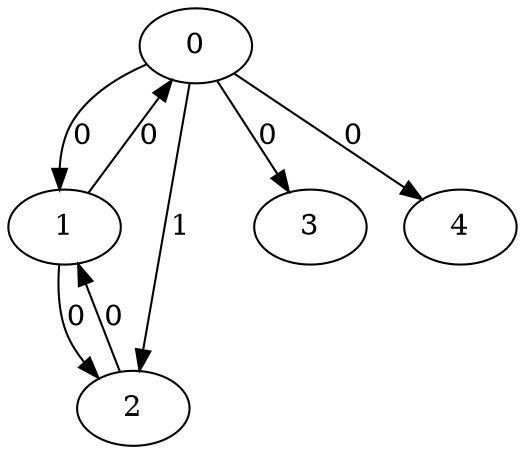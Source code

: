 // Source:62 Canonical: -1 0 1 0 0 0 -1 0 -1 -1 -1 0 -1 -1 -1 -1 -1 -1 -1 -1 -1 -1 -1 -1 -1
digraph HRA_from_62_graph_000 {
  0 -> 1 [label="0"];
  0 -> 2 [label="1"];
  0 -> 3 [label="0"];
  1 -> 0 [label="0"];
  1 -> 2 [label="0"];
  2 -> 1 [label="0"];
  0 -> 4 [label="0"];
}

// Source:62 Canonical: -1 0 1 0 0 0 -1 0 -1 -1 -1 0 -1 -1 -1 -1 -1 -1 -1 -1 0 -1 -1 -1 -1
digraph HRA_from_62_graph_001 {
  0 -> 1 [label="0"];
  0 -> 2 [label="1"];
  0 -> 3 [label="0"];
  1 -> 0 [label="0"];
  1 -> 2 [label="0"];
  2 -> 1 [label="0"];
  0 -> 4 [label="0"];
  4 -> 0 [label="0"];
}

// Source:62 Canonical: -1 0 1 0 -1 0 -1 0 -1 0 -1 0 -1 -1 -1 -1 -1 -1 -1 -1 -1 -1 -1 -1 -1
digraph HRA_from_62_graph_002 {
  0 -> 1 [label="0"];
  0 -> 2 [label="1"];
  0 -> 3 [label="0"];
  1 -> 0 [label="0"];
  1 -> 2 [label="0"];
  2 -> 1 [label="0"];
  1 -> 4 [label="0"];
}

// Source:62 Canonical: -1 0 1 0 0 0 -1 0 -1 0 -1 0 -1 -1 -1 -1 -1 -1 -1 -1 -1 -1 -1 -1 -1
digraph HRA_from_62_graph_003 {
  0 -> 1 [label="0"];
  0 -> 2 [label="1"];
  0 -> 3 [label="0"];
  1 -> 0 [label="0"];
  1 -> 2 [label="0"];
  2 -> 1 [label="0"];
  0 -> 4 [label="0"];
  1 -> 4 [label="0"];
}

// Source:62 Canonical: -1 0 1 0 -1 0 -1 0 -1 0 -1 0 -1 -1 -1 -1 -1 -1 -1 -1 0 -1 -1 -1 -1
digraph HRA_from_62_graph_004 {
  0 -> 1 [label="0"];
  0 -> 2 [label="1"];
  0 -> 3 [label="0"];
  1 -> 0 [label="0"];
  1 -> 2 [label="0"];
  2 -> 1 [label="0"];
  4 -> 0 [label="0"];
  1 -> 4 [label="0"];
}

// Source:62 Canonical: -1 0 1 0 0 0 -1 0 -1 0 -1 0 -1 -1 -1 -1 -1 -1 -1 -1 0 -1 -1 -1 -1
digraph HRA_from_62_graph_005 {
  0 -> 1 [label="0"];
  0 -> 2 [label="1"];
  0 -> 3 [label="0"];
  1 -> 0 [label="0"];
  1 -> 2 [label="0"];
  2 -> 1 [label="0"];
  0 -> 4 [label="0"];
  4 -> 0 [label="0"];
  1 -> 4 [label="0"];
}

// Source:62 Canonical: -1 0 1 0 0 0 -1 0 -1 -1 -1 0 -1 -1 -1 -1 -1 -1 -1 -1 -1 0 -1 -1 -1
digraph HRA_from_62_graph_006 {
  0 -> 1 [label="0"];
  0 -> 2 [label="1"];
  0 -> 3 [label="0"];
  1 -> 0 [label="0"];
  1 -> 2 [label="0"];
  2 -> 1 [label="0"];
  0 -> 4 [label="0"];
  4 -> 1 [label="0"];
}

// Source:62 Canonical: -1 0 1 0 0 0 -1 0 -1 -1 -1 0 -1 -1 -1 -1 -1 -1 -1 -1 0 0 -1 -1 -1
digraph HRA_from_62_graph_007 {
  0 -> 1 [label="0"];
  0 -> 2 [label="1"];
  0 -> 3 [label="0"];
  1 -> 0 [label="0"];
  1 -> 2 [label="0"];
  2 -> 1 [label="0"];
  0 -> 4 [label="0"];
  4 -> 0 [label="0"];
  4 -> 1 [label="0"];
}

// Source:62 Canonical: -1 0 1 0 -1 0 -1 0 -1 0 -1 0 -1 -1 -1 -1 -1 -1 -1 -1 -1 0 -1 -1 -1
digraph HRA_from_62_graph_008 {
  0 -> 1 [label="0"];
  0 -> 2 [label="1"];
  0 -> 3 [label="0"];
  1 -> 0 [label="0"];
  1 -> 2 [label="0"];
  2 -> 1 [label="0"];
  1 -> 4 [label="0"];
  4 -> 1 [label="0"];
}

// Source:62 Canonical: -1 0 1 0 0 0 -1 0 -1 0 -1 0 -1 -1 -1 -1 -1 -1 -1 -1 -1 0 -1 -1 -1
digraph HRA_from_62_graph_009 {
  0 -> 1 [label="0"];
  0 -> 2 [label="1"];
  0 -> 3 [label="0"];
  1 -> 0 [label="0"];
  1 -> 2 [label="0"];
  2 -> 1 [label="0"];
  0 -> 4 [label="0"];
  1 -> 4 [label="0"];
  4 -> 1 [label="0"];
}

// Source:62 Canonical: -1 0 1 0 -1 0 -1 0 -1 0 -1 0 -1 -1 -1 -1 -1 -1 -1 -1 0 0 -1 -1 -1
digraph HRA_from_62_graph_010 {
  0 -> 1 [label="0"];
  0 -> 2 [label="1"];
  0 -> 3 [label="0"];
  1 -> 0 [label="0"];
  1 -> 2 [label="0"];
  2 -> 1 [label="0"];
  4 -> 0 [label="0"];
  1 -> 4 [label="0"];
  4 -> 1 [label="0"];
}

// Source:62 Canonical: -1 0 1 0 0 0 -1 0 -1 0 -1 0 -1 -1 -1 -1 -1 -1 -1 -1 0 0 -1 -1 -1
digraph HRA_from_62_graph_011 {
  0 -> 1 [label="0"];
  0 -> 2 [label="1"];
  0 -> 3 [label="0"];
  1 -> 0 [label="0"];
  1 -> 2 [label="0"];
  2 -> 1 [label="0"];
  0 -> 4 [label="0"];
  4 -> 0 [label="0"];
  1 -> 4 [label="0"];
  4 -> 1 [label="0"];
}

// Source:62 Canonical: -1 0 1 0 -1 0 -1 0 -1 -1 -1 0 -1 -1 0 -1 -1 -1 -1 -1 -1 -1 -1 -1 -1
digraph HRA_from_62_graph_012 {
  0 -> 1 [label="0"];
  0 -> 2 [label="1"];
  0 -> 3 [label="0"];
  1 -> 0 [label="0"];
  1 -> 2 [label="0"];
  2 -> 1 [label="0"];
  2 -> 4 [label="0"];
}

// Source:62 Canonical: -1 0 1 0 0 0 -1 0 -1 -1 -1 0 -1 -1 0 -1 -1 -1 -1 -1 -1 -1 -1 -1 -1
digraph HRA_from_62_graph_013 {
  0 -> 1 [label="0"];
  0 -> 2 [label="1"];
  0 -> 3 [label="0"];
  1 -> 0 [label="0"];
  1 -> 2 [label="0"];
  2 -> 1 [label="0"];
  0 -> 4 [label="0"];
  2 -> 4 [label="0"];
}

// Source:62 Canonical: -1 0 1 0 -1 0 -1 0 -1 -1 -1 0 -1 -1 0 -1 -1 -1 -1 -1 0 -1 -1 -1 -1
digraph HRA_from_62_graph_014 {
  0 -> 1 [label="0"];
  0 -> 2 [label="1"];
  0 -> 3 [label="0"];
  1 -> 0 [label="0"];
  1 -> 2 [label="0"];
  2 -> 1 [label="0"];
  4 -> 0 [label="0"];
  2 -> 4 [label="0"];
}

// Source:62 Canonical: -1 0 1 0 0 0 -1 0 -1 -1 -1 0 -1 -1 0 -1 -1 -1 -1 -1 0 -1 -1 -1 -1
digraph HRA_from_62_graph_015 {
  0 -> 1 [label="0"];
  0 -> 2 [label="1"];
  0 -> 3 [label="0"];
  1 -> 0 [label="0"];
  1 -> 2 [label="0"];
  2 -> 1 [label="0"];
  0 -> 4 [label="0"];
  4 -> 0 [label="0"];
  2 -> 4 [label="0"];
}

// Source:62 Canonical: -1 0 1 0 -1 0 -1 0 -1 0 -1 0 -1 -1 0 -1 -1 -1 -1 -1 -1 -1 -1 -1 -1
digraph HRA_from_62_graph_016 {
  0 -> 1 [label="0"];
  0 -> 2 [label="1"];
  0 -> 3 [label="0"];
  1 -> 0 [label="0"];
  1 -> 2 [label="0"];
  2 -> 1 [label="0"];
  1 -> 4 [label="0"];
  2 -> 4 [label="0"];
}

// Source:62 Canonical: -1 0 1 0 0 0 -1 0 -1 0 -1 0 -1 -1 0 -1 -1 -1 -1 -1 -1 -1 -1 -1 -1
digraph HRA_from_62_graph_017 {
  0 -> 1 [label="0"];
  0 -> 2 [label="1"];
  0 -> 3 [label="0"];
  1 -> 0 [label="0"];
  1 -> 2 [label="0"];
  2 -> 1 [label="0"];
  0 -> 4 [label="0"];
  1 -> 4 [label="0"];
  2 -> 4 [label="0"];
}

// Source:62 Canonical: -1 0 1 0 -1 0 -1 0 -1 0 -1 0 -1 -1 0 -1 -1 -1 -1 -1 0 -1 -1 -1 -1
digraph HRA_from_62_graph_018 {
  0 -> 1 [label="0"];
  0 -> 2 [label="1"];
  0 -> 3 [label="0"];
  1 -> 0 [label="0"];
  1 -> 2 [label="0"];
  2 -> 1 [label="0"];
  4 -> 0 [label="0"];
  1 -> 4 [label="0"];
  2 -> 4 [label="0"];
}

// Source:62 Canonical: -1 0 1 0 0 0 -1 0 -1 0 -1 0 -1 -1 0 -1 -1 -1 -1 -1 0 -1 -1 -1 -1
digraph HRA_from_62_graph_019 {
  0 -> 1 [label="0"];
  0 -> 2 [label="1"];
  0 -> 3 [label="0"];
  1 -> 0 [label="0"];
  1 -> 2 [label="0"];
  2 -> 1 [label="0"];
  0 -> 4 [label="0"];
  4 -> 0 [label="0"];
  1 -> 4 [label="0"];
  2 -> 4 [label="0"];
}

// Source:62 Canonical: -1 0 1 0 -1 0 -1 0 -1 -1 -1 0 -1 -1 0 -1 -1 -1 -1 -1 -1 0 -1 -1 -1
digraph HRA_from_62_graph_020 {
  0 -> 1 [label="0"];
  0 -> 2 [label="1"];
  0 -> 3 [label="0"];
  1 -> 0 [label="0"];
  1 -> 2 [label="0"];
  2 -> 1 [label="0"];
  4 -> 1 [label="0"];
  2 -> 4 [label="0"];
}

// Source:62 Canonical: -1 0 1 0 0 0 -1 0 -1 -1 -1 0 -1 -1 0 -1 -1 -1 -1 -1 -1 0 -1 -1 -1
digraph HRA_from_62_graph_021 {
  0 -> 1 [label="0"];
  0 -> 2 [label="1"];
  0 -> 3 [label="0"];
  1 -> 0 [label="0"];
  1 -> 2 [label="0"];
  2 -> 1 [label="0"];
  0 -> 4 [label="0"];
  4 -> 1 [label="0"];
  2 -> 4 [label="0"];
}

// Source:62 Canonical: -1 0 1 0 -1 0 -1 0 -1 -1 -1 0 -1 -1 0 -1 -1 -1 -1 -1 0 0 -1 -1 -1
digraph HRA_from_62_graph_022 {
  0 -> 1 [label="0"];
  0 -> 2 [label="1"];
  0 -> 3 [label="0"];
  1 -> 0 [label="0"];
  1 -> 2 [label="0"];
  2 -> 1 [label="0"];
  4 -> 0 [label="0"];
  4 -> 1 [label="0"];
  2 -> 4 [label="0"];
}

// Source:62 Canonical: -1 0 1 0 0 0 -1 0 -1 -1 -1 0 -1 -1 0 -1 -1 -1 -1 -1 0 0 -1 -1 -1
digraph HRA_from_62_graph_023 {
  0 -> 1 [label="0"];
  0 -> 2 [label="1"];
  0 -> 3 [label="0"];
  1 -> 0 [label="0"];
  1 -> 2 [label="0"];
  2 -> 1 [label="0"];
  0 -> 4 [label="0"];
  4 -> 0 [label="0"];
  4 -> 1 [label="0"];
  2 -> 4 [label="0"];
}

// Source:62 Canonical: -1 0 1 0 -1 0 -1 0 -1 0 -1 0 -1 -1 0 -1 -1 -1 -1 -1 -1 0 -1 -1 -1
digraph HRA_from_62_graph_024 {
  0 -> 1 [label="0"];
  0 -> 2 [label="1"];
  0 -> 3 [label="0"];
  1 -> 0 [label="0"];
  1 -> 2 [label="0"];
  2 -> 1 [label="0"];
  1 -> 4 [label="0"];
  4 -> 1 [label="0"];
  2 -> 4 [label="0"];
}

// Source:62 Canonical: -1 0 1 0 0 0 -1 0 -1 0 -1 0 -1 -1 0 -1 -1 -1 -1 -1 -1 0 -1 -1 -1
digraph HRA_from_62_graph_025 {
  0 -> 1 [label="0"];
  0 -> 2 [label="1"];
  0 -> 3 [label="0"];
  1 -> 0 [label="0"];
  1 -> 2 [label="0"];
  2 -> 1 [label="0"];
  0 -> 4 [label="0"];
  1 -> 4 [label="0"];
  4 -> 1 [label="0"];
  2 -> 4 [label="0"];
}

// Source:62 Canonical: -1 0 1 0 -1 0 -1 0 -1 0 -1 0 -1 -1 0 -1 -1 -1 -1 -1 0 0 -1 -1 -1
digraph HRA_from_62_graph_026 {
  0 -> 1 [label="0"];
  0 -> 2 [label="1"];
  0 -> 3 [label="0"];
  1 -> 0 [label="0"];
  1 -> 2 [label="0"];
  2 -> 1 [label="0"];
  4 -> 0 [label="0"];
  1 -> 4 [label="0"];
  4 -> 1 [label="0"];
  2 -> 4 [label="0"];
}

// Source:62 Canonical: -1 0 1 0 0 0 -1 0 -1 0 -1 0 -1 -1 0 -1 -1 -1 -1 -1 0 0 -1 -1 -1
digraph HRA_from_62_graph_027 {
  0 -> 1 [label="0"];
  0 -> 2 [label="1"];
  0 -> 3 [label="0"];
  1 -> 0 [label="0"];
  1 -> 2 [label="0"];
  2 -> 1 [label="0"];
  0 -> 4 [label="0"];
  4 -> 0 [label="0"];
  1 -> 4 [label="0"];
  4 -> 1 [label="0"];
  2 -> 4 [label="0"];
}

// Source:62 Canonical: -1 0 1 0 0 0 -1 0 -1 -1 -1 0 -1 -1 -1 -1 -1 -1 -1 -1 -1 -1 0 -1 -1
digraph HRA_from_62_graph_028 {
  0 -> 1 [label="0"];
  0 -> 2 [label="1"];
  0 -> 3 [label="0"];
  1 -> 0 [label="0"];
  1 -> 2 [label="0"];
  2 -> 1 [label="0"];
  0 -> 4 [label="0"];
  4 -> 2 [label="0"];
}

// Source:62 Canonical: -1 0 1 0 0 0 -1 0 -1 -1 -1 0 -1 -1 -1 -1 -1 -1 -1 -1 0 -1 0 -1 -1
digraph HRA_from_62_graph_029 {
  0 -> 1 [label="0"];
  0 -> 2 [label="1"];
  0 -> 3 [label="0"];
  1 -> 0 [label="0"];
  1 -> 2 [label="0"];
  2 -> 1 [label="0"];
  0 -> 4 [label="0"];
  4 -> 0 [label="0"];
  4 -> 2 [label="0"];
}

// Source:62 Canonical: -1 0 1 0 -1 0 -1 0 -1 0 -1 0 -1 -1 -1 -1 -1 -1 -1 -1 -1 -1 0 -1 -1
digraph HRA_from_62_graph_030 {
  0 -> 1 [label="0"];
  0 -> 2 [label="1"];
  0 -> 3 [label="0"];
  1 -> 0 [label="0"];
  1 -> 2 [label="0"];
  2 -> 1 [label="0"];
  1 -> 4 [label="0"];
  4 -> 2 [label="0"];
}

// Source:62 Canonical: -1 0 1 0 0 0 -1 0 -1 0 -1 0 -1 -1 -1 -1 -1 -1 -1 -1 -1 -1 0 -1 -1
digraph HRA_from_62_graph_031 {
  0 -> 1 [label="0"];
  0 -> 2 [label="1"];
  0 -> 3 [label="0"];
  1 -> 0 [label="0"];
  1 -> 2 [label="0"];
  2 -> 1 [label="0"];
  0 -> 4 [label="0"];
  1 -> 4 [label="0"];
  4 -> 2 [label="0"];
}

// Source:62 Canonical: -1 0 1 0 -1 0 -1 0 -1 0 -1 0 -1 -1 -1 -1 -1 -1 -1 -1 0 -1 0 -1 -1
digraph HRA_from_62_graph_032 {
  0 -> 1 [label="0"];
  0 -> 2 [label="1"];
  0 -> 3 [label="0"];
  1 -> 0 [label="0"];
  1 -> 2 [label="0"];
  2 -> 1 [label="0"];
  4 -> 0 [label="0"];
  1 -> 4 [label="0"];
  4 -> 2 [label="0"];
}

// Source:62 Canonical: -1 0 1 0 0 0 -1 0 -1 0 -1 0 -1 -1 -1 -1 -1 -1 -1 -1 0 -1 0 -1 -1
digraph HRA_from_62_graph_033 {
  0 -> 1 [label="0"];
  0 -> 2 [label="1"];
  0 -> 3 [label="0"];
  1 -> 0 [label="0"];
  1 -> 2 [label="0"];
  2 -> 1 [label="0"];
  0 -> 4 [label="0"];
  4 -> 0 [label="0"];
  1 -> 4 [label="0"];
  4 -> 2 [label="0"];
}

// Source:62 Canonical: -1 0 1 0 0 0 -1 0 -1 -1 -1 0 -1 -1 -1 -1 -1 -1 -1 -1 -1 0 0 -1 -1
digraph HRA_from_62_graph_034 {
  0 -> 1 [label="0"];
  0 -> 2 [label="1"];
  0 -> 3 [label="0"];
  1 -> 0 [label="0"];
  1 -> 2 [label="0"];
  2 -> 1 [label="0"];
  0 -> 4 [label="0"];
  4 -> 1 [label="0"];
  4 -> 2 [label="0"];
}

// Source:62 Canonical: -1 0 1 0 0 0 -1 0 -1 -1 -1 0 -1 -1 -1 -1 -1 -1 -1 -1 0 0 0 -1 -1
digraph HRA_from_62_graph_035 {
  0 -> 1 [label="0"];
  0 -> 2 [label="1"];
  0 -> 3 [label="0"];
  1 -> 0 [label="0"];
  1 -> 2 [label="0"];
  2 -> 1 [label="0"];
  0 -> 4 [label="0"];
  4 -> 0 [label="0"];
  4 -> 1 [label="0"];
  4 -> 2 [label="0"];
}

// Source:62 Canonical: -1 0 1 0 -1 0 -1 0 -1 0 -1 0 -1 -1 -1 -1 -1 -1 -1 -1 -1 0 0 -1 -1
digraph HRA_from_62_graph_036 {
  0 -> 1 [label="0"];
  0 -> 2 [label="1"];
  0 -> 3 [label="0"];
  1 -> 0 [label="0"];
  1 -> 2 [label="0"];
  2 -> 1 [label="0"];
  1 -> 4 [label="0"];
  4 -> 1 [label="0"];
  4 -> 2 [label="0"];
}

// Source:62 Canonical: -1 0 1 0 0 0 -1 0 -1 0 -1 0 -1 -1 -1 -1 -1 -1 -1 -1 -1 0 0 -1 -1
digraph HRA_from_62_graph_037 {
  0 -> 1 [label="0"];
  0 -> 2 [label="1"];
  0 -> 3 [label="0"];
  1 -> 0 [label="0"];
  1 -> 2 [label="0"];
  2 -> 1 [label="0"];
  0 -> 4 [label="0"];
  1 -> 4 [label="0"];
  4 -> 1 [label="0"];
  4 -> 2 [label="0"];
}

// Source:62 Canonical: -1 0 1 0 -1 0 -1 0 -1 0 -1 0 -1 -1 -1 -1 -1 -1 -1 -1 0 0 0 -1 -1
digraph HRA_from_62_graph_038 {
  0 -> 1 [label="0"];
  0 -> 2 [label="1"];
  0 -> 3 [label="0"];
  1 -> 0 [label="0"];
  1 -> 2 [label="0"];
  2 -> 1 [label="0"];
  4 -> 0 [label="0"];
  1 -> 4 [label="0"];
  4 -> 1 [label="0"];
  4 -> 2 [label="0"];
}

// Source:62 Canonical: -1 0 1 0 0 0 -1 0 -1 0 -1 0 -1 -1 -1 -1 -1 -1 -1 -1 0 0 0 -1 -1
digraph HRA_from_62_graph_039 {
  0 -> 1 [label="0"];
  0 -> 2 [label="1"];
  0 -> 3 [label="0"];
  1 -> 0 [label="0"];
  1 -> 2 [label="0"];
  2 -> 1 [label="0"];
  0 -> 4 [label="0"];
  4 -> 0 [label="0"];
  1 -> 4 [label="0"];
  4 -> 1 [label="0"];
  4 -> 2 [label="0"];
}

// Source:62 Canonical: -1 0 1 0 -1 0 -1 0 -1 -1 -1 0 -1 -1 0 -1 -1 -1 -1 -1 -1 -1 0 -1 -1
digraph HRA_from_62_graph_040 {
  0 -> 1 [label="0"];
  0 -> 2 [label="1"];
  0 -> 3 [label="0"];
  1 -> 0 [label="0"];
  1 -> 2 [label="0"];
  2 -> 1 [label="0"];
  2 -> 4 [label="0"];
  4 -> 2 [label="0"];
}

// Source:62 Canonical: -1 0 1 0 0 0 -1 0 -1 -1 -1 0 -1 -1 0 -1 -1 -1 -1 -1 -1 -1 0 -1 -1
digraph HRA_from_62_graph_041 {
  0 -> 1 [label="0"];
  0 -> 2 [label="1"];
  0 -> 3 [label="0"];
  1 -> 0 [label="0"];
  1 -> 2 [label="0"];
  2 -> 1 [label="0"];
  0 -> 4 [label="0"];
  2 -> 4 [label="0"];
  4 -> 2 [label="0"];
}

// Source:62 Canonical: -1 0 1 0 -1 0 -1 0 -1 -1 -1 0 -1 -1 0 -1 -1 -1 -1 -1 0 -1 0 -1 -1
digraph HRA_from_62_graph_042 {
  0 -> 1 [label="0"];
  0 -> 2 [label="1"];
  0 -> 3 [label="0"];
  1 -> 0 [label="0"];
  1 -> 2 [label="0"];
  2 -> 1 [label="0"];
  4 -> 0 [label="0"];
  2 -> 4 [label="0"];
  4 -> 2 [label="0"];
}

// Source:62 Canonical: -1 0 1 0 0 0 -1 0 -1 -1 -1 0 -1 -1 0 -1 -1 -1 -1 -1 0 -1 0 -1 -1
digraph HRA_from_62_graph_043 {
  0 -> 1 [label="0"];
  0 -> 2 [label="1"];
  0 -> 3 [label="0"];
  1 -> 0 [label="0"];
  1 -> 2 [label="0"];
  2 -> 1 [label="0"];
  0 -> 4 [label="0"];
  4 -> 0 [label="0"];
  2 -> 4 [label="0"];
  4 -> 2 [label="0"];
}

// Source:62 Canonical: -1 0 1 0 -1 0 -1 0 -1 0 -1 0 -1 -1 0 -1 -1 -1 -1 -1 -1 -1 0 -1 -1
digraph HRA_from_62_graph_044 {
  0 -> 1 [label="0"];
  0 -> 2 [label="1"];
  0 -> 3 [label="0"];
  1 -> 0 [label="0"];
  1 -> 2 [label="0"];
  2 -> 1 [label="0"];
  1 -> 4 [label="0"];
  2 -> 4 [label="0"];
  4 -> 2 [label="0"];
}

// Source:62 Canonical: -1 0 1 0 0 0 -1 0 -1 0 -1 0 -1 -1 0 -1 -1 -1 -1 -1 -1 -1 0 -1 -1
digraph HRA_from_62_graph_045 {
  0 -> 1 [label="0"];
  0 -> 2 [label="1"];
  0 -> 3 [label="0"];
  1 -> 0 [label="0"];
  1 -> 2 [label="0"];
  2 -> 1 [label="0"];
  0 -> 4 [label="0"];
  1 -> 4 [label="0"];
  2 -> 4 [label="0"];
  4 -> 2 [label="0"];
}

// Source:62 Canonical: -1 0 1 0 -1 0 -1 0 -1 0 -1 0 -1 -1 0 -1 -1 -1 -1 -1 0 -1 0 -1 -1
digraph HRA_from_62_graph_046 {
  0 -> 1 [label="0"];
  0 -> 2 [label="1"];
  0 -> 3 [label="0"];
  1 -> 0 [label="0"];
  1 -> 2 [label="0"];
  2 -> 1 [label="0"];
  4 -> 0 [label="0"];
  1 -> 4 [label="0"];
  2 -> 4 [label="0"];
  4 -> 2 [label="0"];
}

// Source:62 Canonical: -1 0 1 0 0 0 -1 0 -1 0 -1 0 -1 -1 0 -1 -1 -1 -1 -1 0 -1 0 -1 -1
digraph HRA_from_62_graph_047 {
  0 -> 1 [label="0"];
  0 -> 2 [label="1"];
  0 -> 3 [label="0"];
  1 -> 0 [label="0"];
  1 -> 2 [label="0"];
  2 -> 1 [label="0"];
  0 -> 4 [label="0"];
  4 -> 0 [label="0"];
  1 -> 4 [label="0"];
  2 -> 4 [label="0"];
  4 -> 2 [label="0"];
}

// Source:62 Canonical: -1 0 1 0 -1 0 -1 0 -1 -1 -1 0 -1 -1 0 -1 -1 -1 -1 -1 -1 0 0 -1 -1
digraph HRA_from_62_graph_048 {
  0 -> 1 [label="0"];
  0 -> 2 [label="1"];
  0 -> 3 [label="0"];
  1 -> 0 [label="0"];
  1 -> 2 [label="0"];
  2 -> 1 [label="0"];
  4 -> 1 [label="0"];
  2 -> 4 [label="0"];
  4 -> 2 [label="0"];
}

// Source:62 Canonical: -1 0 1 0 0 0 -1 0 -1 -1 -1 0 -1 -1 0 -1 -1 -1 -1 -1 -1 0 0 -1 -1
digraph HRA_from_62_graph_049 {
  0 -> 1 [label="0"];
  0 -> 2 [label="1"];
  0 -> 3 [label="0"];
  1 -> 0 [label="0"];
  1 -> 2 [label="0"];
  2 -> 1 [label="0"];
  0 -> 4 [label="0"];
  4 -> 1 [label="0"];
  2 -> 4 [label="0"];
  4 -> 2 [label="0"];
}

// Source:62 Canonical: -1 0 1 0 -1 0 -1 0 -1 -1 -1 0 -1 -1 0 -1 -1 -1 -1 -1 0 0 0 -1 -1
digraph HRA_from_62_graph_050 {
  0 -> 1 [label="0"];
  0 -> 2 [label="1"];
  0 -> 3 [label="0"];
  1 -> 0 [label="0"];
  1 -> 2 [label="0"];
  2 -> 1 [label="0"];
  4 -> 0 [label="0"];
  4 -> 1 [label="0"];
  2 -> 4 [label="0"];
  4 -> 2 [label="0"];
}

// Source:62 Canonical: -1 0 1 0 0 0 -1 0 -1 -1 -1 0 -1 -1 0 -1 -1 -1 -1 -1 0 0 0 -1 -1
digraph HRA_from_62_graph_051 {
  0 -> 1 [label="0"];
  0 -> 2 [label="1"];
  0 -> 3 [label="0"];
  1 -> 0 [label="0"];
  1 -> 2 [label="0"];
  2 -> 1 [label="0"];
  0 -> 4 [label="0"];
  4 -> 0 [label="0"];
  4 -> 1 [label="0"];
  2 -> 4 [label="0"];
  4 -> 2 [label="0"];
}

// Source:62 Canonical: -1 0 1 0 -1 0 -1 0 -1 0 -1 0 -1 -1 0 -1 -1 -1 -1 -1 -1 0 0 -1 -1
digraph HRA_from_62_graph_052 {
  0 -> 1 [label="0"];
  0 -> 2 [label="1"];
  0 -> 3 [label="0"];
  1 -> 0 [label="0"];
  1 -> 2 [label="0"];
  2 -> 1 [label="0"];
  1 -> 4 [label="0"];
  4 -> 1 [label="0"];
  2 -> 4 [label="0"];
  4 -> 2 [label="0"];
}

// Source:62 Canonical: -1 0 1 0 0 0 -1 0 -1 0 -1 0 -1 -1 0 -1 -1 -1 -1 -1 -1 0 0 -1 -1
digraph HRA_from_62_graph_053 {
  0 -> 1 [label="0"];
  0 -> 2 [label="1"];
  0 -> 3 [label="0"];
  1 -> 0 [label="0"];
  1 -> 2 [label="0"];
  2 -> 1 [label="0"];
  0 -> 4 [label="0"];
  1 -> 4 [label="0"];
  4 -> 1 [label="0"];
  2 -> 4 [label="0"];
  4 -> 2 [label="0"];
}

// Source:62 Canonical: -1 0 1 0 -1 0 -1 0 -1 0 -1 0 -1 -1 0 -1 -1 -1 -1 -1 0 0 0 -1 -1
digraph HRA_from_62_graph_054 {
  0 -> 1 [label="0"];
  0 -> 2 [label="1"];
  0 -> 3 [label="0"];
  1 -> 0 [label="0"];
  1 -> 2 [label="0"];
  2 -> 1 [label="0"];
  4 -> 0 [label="0"];
  1 -> 4 [label="0"];
  4 -> 1 [label="0"];
  2 -> 4 [label="0"];
  4 -> 2 [label="0"];
}

// Source:62 Canonical: -1 0 1 0 0 0 -1 0 -1 0 -1 0 -1 -1 0 -1 -1 -1 -1 -1 0 0 0 -1 -1
digraph HRA_from_62_graph_055 {
  0 -> 1 [label="0"];
  0 -> 2 [label="1"];
  0 -> 3 [label="0"];
  1 -> 0 [label="0"];
  1 -> 2 [label="0"];
  2 -> 1 [label="0"];
  0 -> 4 [label="0"];
  4 -> 0 [label="0"];
  1 -> 4 [label="0"];
  4 -> 1 [label="0"];
  2 -> 4 [label="0"];
  4 -> 2 [label="0"];
}

// Source:62 Canonical: -1 0 1 0 -1 0 -1 0 -1 -1 -1 0 -1 -1 -1 -1 -1 -1 -1 0 -1 -1 -1 -1 -1
digraph HRA_from_62_graph_056 {
  0 -> 1 [label="0"];
  0 -> 2 [label="1"];
  0 -> 3 [label="0"];
  1 -> 0 [label="0"];
  1 -> 2 [label="0"];
  2 -> 1 [label="0"];
  3 -> 4 [label="0"];
}

// Source:62 Canonical: -1 0 1 0 0 0 -1 0 -1 -1 -1 0 -1 -1 -1 -1 -1 -1 -1 0 -1 -1 -1 -1 -1
digraph HRA_from_62_graph_057 {
  0 -> 1 [label="0"];
  0 -> 2 [label="1"];
  0 -> 3 [label="0"];
  1 -> 0 [label="0"];
  1 -> 2 [label="0"];
  2 -> 1 [label="0"];
  0 -> 4 [label="0"];
  3 -> 4 [label="0"];
}

// Source:62 Canonical: -1 0 1 0 -1 0 -1 0 -1 -1 -1 0 -1 -1 -1 -1 -1 -1 -1 0 0 -1 -1 -1 -1
digraph HRA_from_62_graph_058 {
  0 -> 1 [label="0"];
  0 -> 2 [label="1"];
  0 -> 3 [label="0"];
  1 -> 0 [label="0"];
  1 -> 2 [label="0"];
  2 -> 1 [label="0"];
  4 -> 0 [label="0"];
  3 -> 4 [label="0"];
}

// Source:62 Canonical: -1 0 1 0 0 0 -1 0 -1 -1 -1 0 -1 -1 -1 -1 -1 -1 -1 0 0 -1 -1 -1 -1
digraph HRA_from_62_graph_059 {
  0 -> 1 [label="0"];
  0 -> 2 [label="1"];
  0 -> 3 [label="0"];
  1 -> 0 [label="0"];
  1 -> 2 [label="0"];
  2 -> 1 [label="0"];
  0 -> 4 [label="0"];
  4 -> 0 [label="0"];
  3 -> 4 [label="0"];
}

// Source:62 Canonical: -1 0 1 0 -1 0 -1 0 -1 0 -1 0 -1 -1 -1 -1 -1 -1 -1 0 -1 -1 -1 -1 -1
digraph HRA_from_62_graph_060 {
  0 -> 1 [label="0"];
  0 -> 2 [label="1"];
  0 -> 3 [label="0"];
  1 -> 0 [label="0"];
  1 -> 2 [label="0"];
  2 -> 1 [label="0"];
  1 -> 4 [label="0"];
  3 -> 4 [label="0"];
}

// Source:62 Canonical: -1 0 1 0 0 0 -1 0 -1 0 -1 0 -1 -1 -1 -1 -1 -1 -1 0 -1 -1 -1 -1 -1
digraph HRA_from_62_graph_061 {
  0 -> 1 [label="0"];
  0 -> 2 [label="1"];
  0 -> 3 [label="0"];
  1 -> 0 [label="0"];
  1 -> 2 [label="0"];
  2 -> 1 [label="0"];
  0 -> 4 [label="0"];
  1 -> 4 [label="0"];
  3 -> 4 [label="0"];
}

// Source:62 Canonical: -1 0 1 0 -1 0 -1 0 -1 0 -1 0 -1 -1 -1 -1 -1 -1 -1 0 0 -1 -1 -1 -1
digraph HRA_from_62_graph_062 {
  0 -> 1 [label="0"];
  0 -> 2 [label="1"];
  0 -> 3 [label="0"];
  1 -> 0 [label="0"];
  1 -> 2 [label="0"];
  2 -> 1 [label="0"];
  4 -> 0 [label="0"];
  1 -> 4 [label="0"];
  3 -> 4 [label="0"];
}

// Source:62 Canonical: -1 0 1 0 0 0 -1 0 -1 0 -1 0 -1 -1 -1 -1 -1 -1 -1 0 0 -1 -1 -1 -1
digraph HRA_from_62_graph_063 {
  0 -> 1 [label="0"];
  0 -> 2 [label="1"];
  0 -> 3 [label="0"];
  1 -> 0 [label="0"];
  1 -> 2 [label="0"];
  2 -> 1 [label="0"];
  0 -> 4 [label="0"];
  4 -> 0 [label="0"];
  1 -> 4 [label="0"];
  3 -> 4 [label="0"];
}

// Source:62 Canonical: -1 0 1 0 -1 0 -1 0 -1 -1 -1 0 -1 -1 -1 -1 -1 -1 -1 0 -1 0 -1 -1 -1
digraph HRA_from_62_graph_064 {
  0 -> 1 [label="0"];
  0 -> 2 [label="1"];
  0 -> 3 [label="0"];
  1 -> 0 [label="0"];
  1 -> 2 [label="0"];
  2 -> 1 [label="0"];
  4 -> 1 [label="0"];
  3 -> 4 [label="0"];
}

// Source:62 Canonical: -1 0 1 0 0 0 -1 0 -1 -1 -1 0 -1 -1 -1 -1 -1 -1 -1 0 -1 0 -1 -1 -1
digraph HRA_from_62_graph_065 {
  0 -> 1 [label="0"];
  0 -> 2 [label="1"];
  0 -> 3 [label="0"];
  1 -> 0 [label="0"];
  1 -> 2 [label="0"];
  2 -> 1 [label="0"];
  0 -> 4 [label="0"];
  4 -> 1 [label="0"];
  3 -> 4 [label="0"];
}

// Source:62 Canonical: -1 0 1 0 -1 0 -1 0 -1 -1 -1 0 -1 -1 -1 -1 -1 -1 -1 0 0 0 -1 -1 -1
digraph HRA_from_62_graph_066 {
  0 -> 1 [label="0"];
  0 -> 2 [label="1"];
  0 -> 3 [label="0"];
  1 -> 0 [label="0"];
  1 -> 2 [label="0"];
  2 -> 1 [label="0"];
  4 -> 0 [label="0"];
  4 -> 1 [label="0"];
  3 -> 4 [label="0"];
}

// Source:62 Canonical: -1 0 1 0 0 0 -1 0 -1 -1 -1 0 -1 -1 -1 -1 -1 -1 -1 0 0 0 -1 -1 -1
digraph HRA_from_62_graph_067 {
  0 -> 1 [label="0"];
  0 -> 2 [label="1"];
  0 -> 3 [label="0"];
  1 -> 0 [label="0"];
  1 -> 2 [label="0"];
  2 -> 1 [label="0"];
  0 -> 4 [label="0"];
  4 -> 0 [label="0"];
  4 -> 1 [label="0"];
  3 -> 4 [label="0"];
}

// Source:62 Canonical: -1 0 1 0 -1 0 -1 0 -1 0 -1 0 -1 -1 -1 -1 -1 -1 -1 0 -1 0 -1 -1 -1
digraph HRA_from_62_graph_068 {
  0 -> 1 [label="0"];
  0 -> 2 [label="1"];
  0 -> 3 [label="0"];
  1 -> 0 [label="0"];
  1 -> 2 [label="0"];
  2 -> 1 [label="0"];
  1 -> 4 [label="0"];
  4 -> 1 [label="0"];
  3 -> 4 [label="0"];
}

// Source:62 Canonical: -1 0 1 0 0 0 -1 0 -1 0 -1 0 -1 -1 -1 -1 -1 -1 -1 0 -1 0 -1 -1 -1
digraph HRA_from_62_graph_069 {
  0 -> 1 [label="0"];
  0 -> 2 [label="1"];
  0 -> 3 [label="0"];
  1 -> 0 [label="0"];
  1 -> 2 [label="0"];
  2 -> 1 [label="0"];
  0 -> 4 [label="0"];
  1 -> 4 [label="0"];
  4 -> 1 [label="0"];
  3 -> 4 [label="0"];
}

// Source:62 Canonical: -1 0 1 0 -1 0 -1 0 -1 0 -1 0 -1 -1 -1 -1 -1 -1 -1 0 0 0 -1 -1 -1
digraph HRA_from_62_graph_070 {
  0 -> 1 [label="0"];
  0 -> 2 [label="1"];
  0 -> 3 [label="0"];
  1 -> 0 [label="0"];
  1 -> 2 [label="0"];
  2 -> 1 [label="0"];
  4 -> 0 [label="0"];
  1 -> 4 [label="0"];
  4 -> 1 [label="0"];
  3 -> 4 [label="0"];
}

// Source:62 Canonical: -1 0 1 0 0 0 -1 0 -1 0 -1 0 -1 -1 -1 -1 -1 -1 -1 0 0 0 -1 -1 -1
digraph HRA_from_62_graph_071 {
  0 -> 1 [label="0"];
  0 -> 2 [label="1"];
  0 -> 3 [label="0"];
  1 -> 0 [label="0"];
  1 -> 2 [label="0"];
  2 -> 1 [label="0"];
  0 -> 4 [label="0"];
  4 -> 0 [label="0"];
  1 -> 4 [label="0"];
  4 -> 1 [label="0"];
  3 -> 4 [label="0"];
}

// Source:62 Canonical: -1 0 1 0 -1 0 -1 0 -1 -1 -1 0 -1 -1 0 -1 -1 -1 -1 0 -1 -1 -1 -1 -1
digraph HRA_from_62_graph_072 {
  0 -> 1 [label="0"];
  0 -> 2 [label="1"];
  0 -> 3 [label="0"];
  1 -> 0 [label="0"];
  1 -> 2 [label="0"];
  2 -> 1 [label="0"];
  2 -> 4 [label="0"];
  3 -> 4 [label="0"];
}

// Source:62 Canonical: -1 0 1 0 0 0 -1 0 -1 -1 -1 0 -1 -1 0 -1 -1 -1 -1 0 -1 -1 -1 -1 -1
digraph HRA_from_62_graph_073 {
  0 -> 1 [label="0"];
  0 -> 2 [label="1"];
  0 -> 3 [label="0"];
  1 -> 0 [label="0"];
  1 -> 2 [label="0"];
  2 -> 1 [label="0"];
  0 -> 4 [label="0"];
  2 -> 4 [label="0"];
  3 -> 4 [label="0"];
}

// Source:62 Canonical: -1 0 1 0 -1 0 -1 0 -1 -1 -1 0 -1 -1 0 -1 -1 -1 -1 0 0 -1 -1 -1 -1
digraph HRA_from_62_graph_074 {
  0 -> 1 [label="0"];
  0 -> 2 [label="1"];
  0 -> 3 [label="0"];
  1 -> 0 [label="0"];
  1 -> 2 [label="0"];
  2 -> 1 [label="0"];
  4 -> 0 [label="0"];
  2 -> 4 [label="0"];
  3 -> 4 [label="0"];
}

// Source:62 Canonical: -1 0 1 0 0 0 -1 0 -1 -1 -1 0 -1 -1 0 -1 -1 -1 -1 0 0 -1 -1 -1 -1
digraph HRA_from_62_graph_075 {
  0 -> 1 [label="0"];
  0 -> 2 [label="1"];
  0 -> 3 [label="0"];
  1 -> 0 [label="0"];
  1 -> 2 [label="0"];
  2 -> 1 [label="0"];
  0 -> 4 [label="0"];
  4 -> 0 [label="0"];
  2 -> 4 [label="0"];
  3 -> 4 [label="0"];
}

// Source:62 Canonical: -1 0 1 0 -1 0 -1 0 -1 0 -1 0 -1 -1 0 -1 -1 -1 -1 0 -1 -1 -1 -1 -1
digraph HRA_from_62_graph_076 {
  0 -> 1 [label="0"];
  0 -> 2 [label="1"];
  0 -> 3 [label="0"];
  1 -> 0 [label="0"];
  1 -> 2 [label="0"];
  2 -> 1 [label="0"];
  1 -> 4 [label="0"];
  2 -> 4 [label="0"];
  3 -> 4 [label="0"];
}

// Source:62 Canonical: -1 0 1 0 0 0 -1 0 -1 0 -1 0 -1 -1 0 -1 -1 -1 -1 0 -1 -1 -1 -1 -1
digraph HRA_from_62_graph_077 {
  0 -> 1 [label="0"];
  0 -> 2 [label="1"];
  0 -> 3 [label="0"];
  1 -> 0 [label="0"];
  1 -> 2 [label="0"];
  2 -> 1 [label="0"];
  0 -> 4 [label="0"];
  1 -> 4 [label="0"];
  2 -> 4 [label="0"];
  3 -> 4 [label="0"];
}

// Source:62 Canonical: -1 0 1 0 -1 0 -1 0 -1 0 -1 0 -1 -1 0 -1 -1 -1 -1 0 0 -1 -1 -1 -1
digraph HRA_from_62_graph_078 {
  0 -> 1 [label="0"];
  0 -> 2 [label="1"];
  0 -> 3 [label="0"];
  1 -> 0 [label="0"];
  1 -> 2 [label="0"];
  2 -> 1 [label="0"];
  4 -> 0 [label="0"];
  1 -> 4 [label="0"];
  2 -> 4 [label="0"];
  3 -> 4 [label="0"];
}

// Source:62 Canonical: -1 0 1 0 0 0 -1 0 -1 0 -1 0 -1 -1 0 -1 -1 -1 -1 0 0 -1 -1 -1 -1
digraph HRA_from_62_graph_079 {
  0 -> 1 [label="0"];
  0 -> 2 [label="1"];
  0 -> 3 [label="0"];
  1 -> 0 [label="0"];
  1 -> 2 [label="0"];
  2 -> 1 [label="0"];
  0 -> 4 [label="0"];
  4 -> 0 [label="0"];
  1 -> 4 [label="0"];
  2 -> 4 [label="0"];
  3 -> 4 [label="0"];
}

// Source:62 Canonical: -1 0 1 0 -1 0 -1 0 -1 -1 -1 0 -1 -1 0 -1 -1 -1 -1 0 -1 0 -1 -1 -1
digraph HRA_from_62_graph_080 {
  0 -> 1 [label="0"];
  0 -> 2 [label="1"];
  0 -> 3 [label="0"];
  1 -> 0 [label="0"];
  1 -> 2 [label="0"];
  2 -> 1 [label="0"];
  4 -> 1 [label="0"];
  2 -> 4 [label="0"];
  3 -> 4 [label="0"];
}

// Source:62 Canonical: -1 0 1 0 0 0 -1 0 -1 -1 -1 0 -1 -1 0 -1 -1 -1 -1 0 -1 0 -1 -1 -1
digraph HRA_from_62_graph_081 {
  0 -> 1 [label="0"];
  0 -> 2 [label="1"];
  0 -> 3 [label="0"];
  1 -> 0 [label="0"];
  1 -> 2 [label="0"];
  2 -> 1 [label="0"];
  0 -> 4 [label="0"];
  4 -> 1 [label="0"];
  2 -> 4 [label="0"];
  3 -> 4 [label="0"];
}

// Source:62 Canonical: -1 0 1 0 -1 0 -1 0 -1 -1 -1 0 -1 -1 0 -1 -1 -1 -1 0 0 0 -1 -1 -1
digraph HRA_from_62_graph_082 {
  0 -> 1 [label="0"];
  0 -> 2 [label="1"];
  0 -> 3 [label="0"];
  1 -> 0 [label="0"];
  1 -> 2 [label="0"];
  2 -> 1 [label="0"];
  4 -> 0 [label="0"];
  4 -> 1 [label="0"];
  2 -> 4 [label="0"];
  3 -> 4 [label="0"];
}

// Source:62 Canonical: -1 0 1 0 0 0 -1 0 -1 -1 -1 0 -1 -1 0 -1 -1 -1 -1 0 0 0 -1 -1 -1
digraph HRA_from_62_graph_083 {
  0 -> 1 [label="0"];
  0 -> 2 [label="1"];
  0 -> 3 [label="0"];
  1 -> 0 [label="0"];
  1 -> 2 [label="0"];
  2 -> 1 [label="0"];
  0 -> 4 [label="0"];
  4 -> 0 [label="0"];
  4 -> 1 [label="0"];
  2 -> 4 [label="0"];
  3 -> 4 [label="0"];
}

// Source:62 Canonical: -1 0 1 0 -1 0 -1 0 -1 0 -1 0 -1 -1 0 -1 -1 -1 -1 0 -1 0 -1 -1 -1
digraph HRA_from_62_graph_084 {
  0 -> 1 [label="0"];
  0 -> 2 [label="1"];
  0 -> 3 [label="0"];
  1 -> 0 [label="0"];
  1 -> 2 [label="0"];
  2 -> 1 [label="0"];
  1 -> 4 [label="0"];
  4 -> 1 [label="0"];
  2 -> 4 [label="0"];
  3 -> 4 [label="0"];
}

// Source:62 Canonical: -1 0 1 0 0 0 -1 0 -1 0 -1 0 -1 -1 0 -1 -1 -1 -1 0 -1 0 -1 -1 -1
digraph HRA_from_62_graph_085 {
  0 -> 1 [label="0"];
  0 -> 2 [label="1"];
  0 -> 3 [label="0"];
  1 -> 0 [label="0"];
  1 -> 2 [label="0"];
  2 -> 1 [label="0"];
  0 -> 4 [label="0"];
  1 -> 4 [label="0"];
  4 -> 1 [label="0"];
  2 -> 4 [label="0"];
  3 -> 4 [label="0"];
}

// Source:62 Canonical: -1 0 1 0 -1 0 -1 0 -1 0 -1 0 -1 -1 0 -1 -1 -1 -1 0 0 0 -1 -1 -1
digraph HRA_from_62_graph_086 {
  0 -> 1 [label="0"];
  0 -> 2 [label="1"];
  0 -> 3 [label="0"];
  1 -> 0 [label="0"];
  1 -> 2 [label="0"];
  2 -> 1 [label="0"];
  4 -> 0 [label="0"];
  1 -> 4 [label="0"];
  4 -> 1 [label="0"];
  2 -> 4 [label="0"];
  3 -> 4 [label="0"];
}

// Source:62 Canonical: -1 0 1 0 0 0 -1 0 -1 0 -1 0 -1 -1 0 -1 -1 -1 -1 0 0 0 -1 -1 -1
digraph HRA_from_62_graph_087 {
  0 -> 1 [label="0"];
  0 -> 2 [label="1"];
  0 -> 3 [label="0"];
  1 -> 0 [label="0"];
  1 -> 2 [label="0"];
  2 -> 1 [label="0"];
  0 -> 4 [label="0"];
  4 -> 0 [label="0"];
  1 -> 4 [label="0"];
  4 -> 1 [label="0"];
  2 -> 4 [label="0"];
  3 -> 4 [label="0"];
}

// Source:62 Canonical: -1 0 1 0 -1 0 -1 0 -1 -1 -1 0 -1 -1 -1 -1 -1 -1 -1 0 -1 -1 0 -1 -1
digraph HRA_from_62_graph_088 {
  0 -> 1 [label="0"];
  0 -> 2 [label="1"];
  0 -> 3 [label="0"];
  1 -> 0 [label="0"];
  1 -> 2 [label="0"];
  2 -> 1 [label="0"];
  4 -> 2 [label="0"];
  3 -> 4 [label="0"];
}

// Source:62 Canonical: -1 0 1 0 0 0 -1 0 -1 -1 -1 0 -1 -1 -1 -1 -1 -1 -1 0 -1 -1 0 -1 -1
digraph HRA_from_62_graph_089 {
  0 -> 1 [label="0"];
  0 -> 2 [label="1"];
  0 -> 3 [label="0"];
  1 -> 0 [label="0"];
  1 -> 2 [label="0"];
  2 -> 1 [label="0"];
  0 -> 4 [label="0"];
  4 -> 2 [label="0"];
  3 -> 4 [label="0"];
}

// Source:62 Canonical: -1 0 1 0 -1 0 -1 0 -1 -1 -1 0 -1 -1 -1 -1 -1 -1 -1 0 0 -1 0 -1 -1
digraph HRA_from_62_graph_090 {
  0 -> 1 [label="0"];
  0 -> 2 [label="1"];
  0 -> 3 [label="0"];
  1 -> 0 [label="0"];
  1 -> 2 [label="0"];
  2 -> 1 [label="0"];
  4 -> 0 [label="0"];
  4 -> 2 [label="0"];
  3 -> 4 [label="0"];
}

// Source:62 Canonical: -1 0 1 0 0 0 -1 0 -1 -1 -1 0 -1 -1 -1 -1 -1 -1 -1 0 0 -1 0 -1 -1
digraph HRA_from_62_graph_091 {
  0 -> 1 [label="0"];
  0 -> 2 [label="1"];
  0 -> 3 [label="0"];
  1 -> 0 [label="0"];
  1 -> 2 [label="0"];
  2 -> 1 [label="0"];
  0 -> 4 [label="0"];
  4 -> 0 [label="0"];
  4 -> 2 [label="0"];
  3 -> 4 [label="0"];
}

// Source:62 Canonical: -1 0 1 0 -1 0 -1 0 -1 0 -1 0 -1 -1 -1 -1 -1 -1 -1 0 -1 -1 0 -1 -1
digraph HRA_from_62_graph_092 {
  0 -> 1 [label="0"];
  0 -> 2 [label="1"];
  0 -> 3 [label="0"];
  1 -> 0 [label="0"];
  1 -> 2 [label="0"];
  2 -> 1 [label="0"];
  1 -> 4 [label="0"];
  4 -> 2 [label="0"];
  3 -> 4 [label="0"];
}

// Source:62 Canonical: -1 0 1 0 0 0 -1 0 -1 0 -1 0 -1 -1 -1 -1 -1 -1 -1 0 -1 -1 0 -1 -1
digraph HRA_from_62_graph_093 {
  0 -> 1 [label="0"];
  0 -> 2 [label="1"];
  0 -> 3 [label="0"];
  1 -> 0 [label="0"];
  1 -> 2 [label="0"];
  2 -> 1 [label="0"];
  0 -> 4 [label="0"];
  1 -> 4 [label="0"];
  4 -> 2 [label="0"];
  3 -> 4 [label="0"];
}

// Source:62 Canonical: -1 0 1 0 -1 0 -1 0 -1 0 -1 0 -1 -1 -1 -1 -1 -1 -1 0 0 -1 0 -1 -1
digraph HRA_from_62_graph_094 {
  0 -> 1 [label="0"];
  0 -> 2 [label="1"];
  0 -> 3 [label="0"];
  1 -> 0 [label="0"];
  1 -> 2 [label="0"];
  2 -> 1 [label="0"];
  4 -> 0 [label="0"];
  1 -> 4 [label="0"];
  4 -> 2 [label="0"];
  3 -> 4 [label="0"];
}

// Source:62 Canonical: -1 0 1 0 0 0 -1 0 -1 0 -1 0 -1 -1 -1 -1 -1 -1 -1 0 0 -1 0 -1 -1
digraph HRA_from_62_graph_095 {
  0 -> 1 [label="0"];
  0 -> 2 [label="1"];
  0 -> 3 [label="0"];
  1 -> 0 [label="0"];
  1 -> 2 [label="0"];
  2 -> 1 [label="0"];
  0 -> 4 [label="0"];
  4 -> 0 [label="0"];
  1 -> 4 [label="0"];
  4 -> 2 [label="0"];
  3 -> 4 [label="0"];
}

// Source:62 Canonical: -1 0 1 0 -1 0 -1 0 -1 -1 -1 0 -1 -1 -1 -1 -1 -1 -1 0 -1 0 0 -1 -1
digraph HRA_from_62_graph_096 {
  0 -> 1 [label="0"];
  0 -> 2 [label="1"];
  0 -> 3 [label="0"];
  1 -> 0 [label="0"];
  1 -> 2 [label="0"];
  2 -> 1 [label="0"];
  4 -> 1 [label="0"];
  4 -> 2 [label="0"];
  3 -> 4 [label="0"];
}

// Source:62 Canonical: -1 0 1 0 0 0 -1 0 -1 -1 -1 0 -1 -1 -1 -1 -1 -1 -1 0 -1 0 0 -1 -1
digraph HRA_from_62_graph_097 {
  0 -> 1 [label="0"];
  0 -> 2 [label="1"];
  0 -> 3 [label="0"];
  1 -> 0 [label="0"];
  1 -> 2 [label="0"];
  2 -> 1 [label="0"];
  0 -> 4 [label="0"];
  4 -> 1 [label="0"];
  4 -> 2 [label="0"];
  3 -> 4 [label="0"];
}

// Source:62 Canonical: -1 0 1 0 -1 0 -1 0 -1 -1 -1 0 -1 -1 -1 -1 -1 -1 -1 0 0 0 0 -1 -1
digraph HRA_from_62_graph_098 {
  0 -> 1 [label="0"];
  0 -> 2 [label="1"];
  0 -> 3 [label="0"];
  1 -> 0 [label="0"];
  1 -> 2 [label="0"];
  2 -> 1 [label="0"];
  4 -> 0 [label="0"];
  4 -> 1 [label="0"];
  4 -> 2 [label="0"];
  3 -> 4 [label="0"];
}

// Source:62 Canonical: -1 0 1 0 0 0 -1 0 -1 -1 -1 0 -1 -1 -1 -1 -1 -1 -1 0 0 0 0 -1 -1
digraph HRA_from_62_graph_099 {
  0 -> 1 [label="0"];
  0 -> 2 [label="1"];
  0 -> 3 [label="0"];
  1 -> 0 [label="0"];
  1 -> 2 [label="0"];
  2 -> 1 [label="0"];
  0 -> 4 [label="0"];
  4 -> 0 [label="0"];
  4 -> 1 [label="0"];
  4 -> 2 [label="0"];
  3 -> 4 [label="0"];
}

// Source:62 Canonical: -1 0 1 0 -1 0 -1 0 -1 0 -1 0 -1 -1 -1 -1 -1 -1 -1 0 -1 0 0 -1 -1
digraph HRA_from_62_graph_100 {
  0 -> 1 [label="0"];
  0 -> 2 [label="1"];
  0 -> 3 [label="0"];
  1 -> 0 [label="0"];
  1 -> 2 [label="0"];
  2 -> 1 [label="0"];
  1 -> 4 [label="0"];
  4 -> 1 [label="0"];
  4 -> 2 [label="0"];
  3 -> 4 [label="0"];
}

// Source:62 Canonical: -1 0 1 0 0 0 -1 0 -1 0 -1 0 -1 -1 -1 -1 -1 -1 -1 0 -1 0 0 -1 -1
digraph HRA_from_62_graph_101 {
  0 -> 1 [label="0"];
  0 -> 2 [label="1"];
  0 -> 3 [label="0"];
  1 -> 0 [label="0"];
  1 -> 2 [label="0"];
  2 -> 1 [label="0"];
  0 -> 4 [label="0"];
  1 -> 4 [label="0"];
  4 -> 1 [label="0"];
  4 -> 2 [label="0"];
  3 -> 4 [label="0"];
}

// Source:62 Canonical: -1 0 1 0 -1 0 -1 0 -1 0 -1 0 -1 -1 -1 -1 -1 -1 -1 0 0 0 0 -1 -1
digraph HRA_from_62_graph_102 {
  0 -> 1 [label="0"];
  0 -> 2 [label="1"];
  0 -> 3 [label="0"];
  1 -> 0 [label="0"];
  1 -> 2 [label="0"];
  2 -> 1 [label="0"];
  4 -> 0 [label="0"];
  1 -> 4 [label="0"];
  4 -> 1 [label="0"];
  4 -> 2 [label="0"];
  3 -> 4 [label="0"];
}

// Source:62 Canonical: -1 0 1 0 0 0 -1 0 -1 0 -1 0 -1 -1 -1 -1 -1 -1 -1 0 0 0 0 -1 -1
digraph HRA_from_62_graph_103 {
  0 -> 1 [label="0"];
  0 -> 2 [label="1"];
  0 -> 3 [label="0"];
  1 -> 0 [label="0"];
  1 -> 2 [label="0"];
  2 -> 1 [label="0"];
  0 -> 4 [label="0"];
  4 -> 0 [label="0"];
  1 -> 4 [label="0"];
  4 -> 1 [label="0"];
  4 -> 2 [label="0"];
  3 -> 4 [label="0"];
}

// Source:62 Canonical: -1 0 1 0 -1 0 -1 0 -1 -1 -1 0 -1 -1 0 -1 -1 -1 -1 0 -1 -1 0 -1 -1
digraph HRA_from_62_graph_104 {
  0 -> 1 [label="0"];
  0 -> 2 [label="1"];
  0 -> 3 [label="0"];
  1 -> 0 [label="0"];
  1 -> 2 [label="0"];
  2 -> 1 [label="0"];
  2 -> 4 [label="0"];
  4 -> 2 [label="0"];
  3 -> 4 [label="0"];
}

// Source:62 Canonical: -1 0 1 0 0 0 -1 0 -1 -1 -1 0 -1 -1 0 -1 -1 -1 -1 0 -1 -1 0 -1 -1
digraph HRA_from_62_graph_105 {
  0 -> 1 [label="0"];
  0 -> 2 [label="1"];
  0 -> 3 [label="0"];
  1 -> 0 [label="0"];
  1 -> 2 [label="0"];
  2 -> 1 [label="0"];
  0 -> 4 [label="0"];
  2 -> 4 [label="0"];
  4 -> 2 [label="0"];
  3 -> 4 [label="0"];
}

// Source:62 Canonical: -1 0 1 0 -1 0 -1 0 -1 -1 -1 0 -1 -1 0 -1 -1 -1 -1 0 0 -1 0 -1 -1
digraph HRA_from_62_graph_106 {
  0 -> 1 [label="0"];
  0 -> 2 [label="1"];
  0 -> 3 [label="0"];
  1 -> 0 [label="0"];
  1 -> 2 [label="0"];
  2 -> 1 [label="0"];
  4 -> 0 [label="0"];
  2 -> 4 [label="0"];
  4 -> 2 [label="0"];
  3 -> 4 [label="0"];
}

// Source:62 Canonical: -1 0 1 0 0 0 -1 0 -1 -1 -1 0 -1 -1 0 -1 -1 -1 -1 0 0 -1 0 -1 -1
digraph HRA_from_62_graph_107 {
  0 -> 1 [label="0"];
  0 -> 2 [label="1"];
  0 -> 3 [label="0"];
  1 -> 0 [label="0"];
  1 -> 2 [label="0"];
  2 -> 1 [label="0"];
  0 -> 4 [label="0"];
  4 -> 0 [label="0"];
  2 -> 4 [label="0"];
  4 -> 2 [label="0"];
  3 -> 4 [label="0"];
}

// Source:62 Canonical: -1 0 1 0 -1 0 -1 0 -1 0 -1 0 -1 -1 0 -1 -1 -1 -1 0 -1 -1 0 -1 -1
digraph HRA_from_62_graph_108 {
  0 -> 1 [label="0"];
  0 -> 2 [label="1"];
  0 -> 3 [label="0"];
  1 -> 0 [label="0"];
  1 -> 2 [label="0"];
  2 -> 1 [label="0"];
  1 -> 4 [label="0"];
  2 -> 4 [label="0"];
  4 -> 2 [label="0"];
  3 -> 4 [label="0"];
}

// Source:62 Canonical: -1 0 1 0 0 0 -1 0 -1 0 -1 0 -1 -1 0 -1 -1 -1 -1 0 -1 -1 0 -1 -1
digraph HRA_from_62_graph_109 {
  0 -> 1 [label="0"];
  0 -> 2 [label="1"];
  0 -> 3 [label="0"];
  1 -> 0 [label="0"];
  1 -> 2 [label="0"];
  2 -> 1 [label="0"];
  0 -> 4 [label="0"];
  1 -> 4 [label="0"];
  2 -> 4 [label="0"];
  4 -> 2 [label="0"];
  3 -> 4 [label="0"];
}

// Source:62 Canonical: -1 0 1 0 -1 0 -1 0 -1 0 -1 0 -1 -1 0 -1 -1 -1 -1 0 0 -1 0 -1 -1
digraph HRA_from_62_graph_110 {
  0 -> 1 [label="0"];
  0 -> 2 [label="1"];
  0 -> 3 [label="0"];
  1 -> 0 [label="0"];
  1 -> 2 [label="0"];
  2 -> 1 [label="0"];
  4 -> 0 [label="0"];
  1 -> 4 [label="0"];
  2 -> 4 [label="0"];
  4 -> 2 [label="0"];
  3 -> 4 [label="0"];
}

// Source:62 Canonical: -1 0 1 0 0 0 -1 0 -1 0 -1 0 -1 -1 0 -1 -1 -1 -1 0 0 -1 0 -1 -1
digraph HRA_from_62_graph_111 {
  0 -> 1 [label="0"];
  0 -> 2 [label="1"];
  0 -> 3 [label="0"];
  1 -> 0 [label="0"];
  1 -> 2 [label="0"];
  2 -> 1 [label="0"];
  0 -> 4 [label="0"];
  4 -> 0 [label="0"];
  1 -> 4 [label="0"];
  2 -> 4 [label="0"];
  4 -> 2 [label="0"];
  3 -> 4 [label="0"];
}

// Source:62 Canonical: -1 0 1 0 -1 0 -1 0 -1 -1 -1 0 -1 -1 0 -1 -1 -1 -1 0 -1 0 0 -1 -1
digraph HRA_from_62_graph_112 {
  0 -> 1 [label="0"];
  0 -> 2 [label="1"];
  0 -> 3 [label="0"];
  1 -> 0 [label="0"];
  1 -> 2 [label="0"];
  2 -> 1 [label="0"];
  4 -> 1 [label="0"];
  2 -> 4 [label="0"];
  4 -> 2 [label="0"];
  3 -> 4 [label="0"];
}

// Source:62 Canonical: -1 0 1 0 0 0 -1 0 -1 -1 -1 0 -1 -1 0 -1 -1 -1 -1 0 -1 0 0 -1 -1
digraph HRA_from_62_graph_113 {
  0 -> 1 [label="0"];
  0 -> 2 [label="1"];
  0 -> 3 [label="0"];
  1 -> 0 [label="0"];
  1 -> 2 [label="0"];
  2 -> 1 [label="0"];
  0 -> 4 [label="0"];
  4 -> 1 [label="0"];
  2 -> 4 [label="0"];
  4 -> 2 [label="0"];
  3 -> 4 [label="0"];
}

// Source:62 Canonical: -1 0 1 0 -1 0 -1 0 -1 -1 -1 0 -1 -1 0 -1 -1 -1 -1 0 0 0 0 -1 -1
digraph HRA_from_62_graph_114 {
  0 -> 1 [label="0"];
  0 -> 2 [label="1"];
  0 -> 3 [label="0"];
  1 -> 0 [label="0"];
  1 -> 2 [label="0"];
  2 -> 1 [label="0"];
  4 -> 0 [label="0"];
  4 -> 1 [label="0"];
  2 -> 4 [label="0"];
  4 -> 2 [label="0"];
  3 -> 4 [label="0"];
}

// Source:62 Canonical: -1 0 1 0 0 0 -1 0 -1 -1 -1 0 -1 -1 0 -1 -1 -1 -1 0 0 0 0 -1 -1
digraph HRA_from_62_graph_115 {
  0 -> 1 [label="0"];
  0 -> 2 [label="1"];
  0 -> 3 [label="0"];
  1 -> 0 [label="0"];
  1 -> 2 [label="0"];
  2 -> 1 [label="0"];
  0 -> 4 [label="0"];
  4 -> 0 [label="0"];
  4 -> 1 [label="0"];
  2 -> 4 [label="0"];
  4 -> 2 [label="0"];
  3 -> 4 [label="0"];
}

// Source:62 Canonical: -1 0 1 0 -1 0 -1 0 -1 0 -1 0 -1 -1 0 -1 -1 -1 -1 0 -1 0 0 -1 -1
digraph HRA_from_62_graph_116 {
  0 -> 1 [label="0"];
  0 -> 2 [label="1"];
  0 -> 3 [label="0"];
  1 -> 0 [label="0"];
  1 -> 2 [label="0"];
  2 -> 1 [label="0"];
  1 -> 4 [label="0"];
  4 -> 1 [label="0"];
  2 -> 4 [label="0"];
  4 -> 2 [label="0"];
  3 -> 4 [label="0"];
}

// Source:62 Canonical: -1 0 1 0 0 0 -1 0 -1 0 -1 0 -1 -1 0 -1 -1 -1 -1 0 -1 0 0 -1 -1
digraph HRA_from_62_graph_117 {
  0 -> 1 [label="0"];
  0 -> 2 [label="1"];
  0 -> 3 [label="0"];
  1 -> 0 [label="0"];
  1 -> 2 [label="0"];
  2 -> 1 [label="0"];
  0 -> 4 [label="0"];
  1 -> 4 [label="0"];
  4 -> 1 [label="0"];
  2 -> 4 [label="0"];
  4 -> 2 [label="0"];
  3 -> 4 [label="0"];
}

// Source:62 Canonical: -1 0 1 0 -1 0 -1 0 -1 0 -1 0 -1 -1 0 -1 -1 -1 -1 0 0 0 0 -1 -1
digraph HRA_from_62_graph_118 {
  0 -> 1 [label="0"];
  0 -> 2 [label="1"];
  0 -> 3 [label="0"];
  1 -> 0 [label="0"];
  1 -> 2 [label="0"];
  2 -> 1 [label="0"];
  4 -> 0 [label="0"];
  1 -> 4 [label="0"];
  4 -> 1 [label="0"];
  2 -> 4 [label="0"];
  4 -> 2 [label="0"];
  3 -> 4 [label="0"];
}

// Source:62 Canonical: -1 0 1 0 0 0 -1 0 -1 0 -1 0 -1 -1 0 -1 -1 -1 -1 0 0 0 0 -1 -1
digraph HRA_from_62_graph_119 {
  0 -> 1 [label="0"];
  0 -> 2 [label="1"];
  0 -> 3 [label="0"];
  1 -> 0 [label="0"];
  1 -> 2 [label="0"];
  2 -> 1 [label="0"];
  0 -> 4 [label="0"];
  4 -> 0 [label="0"];
  1 -> 4 [label="0"];
  4 -> 1 [label="0"];
  2 -> 4 [label="0"];
  4 -> 2 [label="0"];
  3 -> 4 [label="0"];
}

// Source:62 Canonical: -1 0 1 0 0 0 -1 0 -1 -1 -1 0 -1 -1 -1 -1 -1 -1 -1 -1 -1 -1 -1 0 -1
digraph HRA_from_62_graph_120 {
  0 -> 1 [label="0"];
  0 -> 2 [label="1"];
  0 -> 3 [label="0"];
  1 -> 0 [label="0"];
  1 -> 2 [label="0"];
  2 -> 1 [label="0"];
  0 -> 4 [label="0"];
  4 -> 3 [label="0"];
}

// Source:62 Canonical: -1 0 1 0 0 0 -1 0 -1 -1 -1 0 -1 -1 -1 -1 -1 -1 -1 -1 0 -1 -1 0 -1
digraph HRA_from_62_graph_121 {
  0 -> 1 [label="0"];
  0 -> 2 [label="1"];
  0 -> 3 [label="0"];
  1 -> 0 [label="0"];
  1 -> 2 [label="0"];
  2 -> 1 [label="0"];
  0 -> 4 [label="0"];
  4 -> 0 [label="0"];
  4 -> 3 [label="0"];
}

// Source:62 Canonical: -1 0 1 0 -1 0 -1 0 -1 0 -1 0 -1 -1 -1 -1 -1 -1 -1 -1 -1 -1 -1 0 -1
digraph HRA_from_62_graph_122 {
  0 -> 1 [label="0"];
  0 -> 2 [label="1"];
  0 -> 3 [label="0"];
  1 -> 0 [label="0"];
  1 -> 2 [label="0"];
  2 -> 1 [label="0"];
  1 -> 4 [label="0"];
  4 -> 3 [label="0"];
}

// Source:62 Canonical: -1 0 1 0 0 0 -1 0 -1 0 -1 0 -1 -1 -1 -1 -1 -1 -1 -1 -1 -1 -1 0 -1
digraph HRA_from_62_graph_123 {
  0 -> 1 [label="0"];
  0 -> 2 [label="1"];
  0 -> 3 [label="0"];
  1 -> 0 [label="0"];
  1 -> 2 [label="0"];
  2 -> 1 [label="0"];
  0 -> 4 [label="0"];
  1 -> 4 [label="0"];
  4 -> 3 [label="0"];
}

// Source:62 Canonical: -1 0 1 0 -1 0 -1 0 -1 0 -1 0 -1 -1 -1 -1 -1 -1 -1 -1 0 -1 -1 0 -1
digraph HRA_from_62_graph_124 {
  0 -> 1 [label="0"];
  0 -> 2 [label="1"];
  0 -> 3 [label="0"];
  1 -> 0 [label="0"];
  1 -> 2 [label="0"];
  2 -> 1 [label="0"];
  4 -> 0 [label="0"];
  1 -> 4 [label="0"];
  4 -> 3 [label="0"];
}

// Source:62 Canonical: -1 0 1 0 0 0 -1 0 -1 0 -1 0 -1 -1 -1 -1 -1 -1 -1 -1 0 -1 -1 0 -1
digraph HRA_from_62_graph_125 {
  0 -> 1 [label="0"];
  0 -> 2 [label="1"];
  0 -> 3 [label="0"];
  1 -> 0 [label="0"];
  1 -> 2 [label="0"];
  2 -> 1 [label="0"];
  0 -> 4 [label="0"];
  4 -> 0 [label="0"];
  1 -> 4 [label="0"];
  4 -> 3 [label="0"];
}

// Source:62 Canonical: -1 0 1 0 0 0 -1 0 -1 -1 -1 0 -1 -1 -1 -1 -1 -1 -1 -1 -1 0 -1 0 -1
digraph HRA_from_62_graph_126 {
  0 -> 1 [label="0"];
  0 -> 2 [label="1"];
  0 -> 3 [label="0"];
  1 -> 0 [label="0"];
  1 -> 2 [label="0"];
  2 -> 1 [label="0"];
  0 -> 4 [label="0"];
  4 -> 1 [label="0"];
  4 -> 3 [label="0"];
}

// Source:62 Canonical: -1 0 1 0 0 0 -1 0 -1 -1 -1 0 -1 -1 -1 -1 -1 -1 -1 -1 0 0 -1 0 -1
digraph HRA_from_62_graph_127 {
  0 -> 1 [label="0"];
  0 -> 2 [label="1"];
  0 -> 3 [label="0"];
  1 -> 0 [label="0"];
  1 -> 2 [label="0"];
  2 -> 1 [label="0"];
  0 -> 4 [label="0"];
  4 -> 0 [label="0"];
  4 -> 1 [label="0"];
  4 -> 3 [label="0"];
}

// Source:62 Canonical: -1 0 1 0 -1 0 -1 0 -1 0 -1 0 -1 -1 -1 -1 -1 -1 -1 -1 -1 0 -1 0 -1
digraph HRA_from_62_graph_128 {
  0 -> 1 [label="0"];
  0 -> 2 [label="1"];
  0 -> 3 [label="0"];
  1 -> 0 [label="0"];
  1 -> 2 [label="0"];
  2 -> 1 [label="0"];
  1 -> 4 [label="0"];
  4 -> 1 [label="0"];
  4 -> 3 [label="0"];
}

// Source:62 Canonical: -1 0 1 0 0 0 -1 0 -1 0 -1 0 -1 -1 -1 -1 -1 -1 -1 -1 -1 0 -1 0 -1
digraph HRA_from_62_graph_129 {
  0 -> 1 [label="0"];
  0 -> 2 [label="1"];
  0 -> 3 [label="0"];
  1 -> 0 [label="0"];
  1 -> 2 [label="0"];
  2 -> 1 [label="0"];
  0 -> 4 [label="0"];
  1 -> 4 [label="0"];
  4 -> 1 [label="0"];
  4 -> 3 [label="0"];
}

// Source:62 Canonical: -1 0 1 0 -1 0 -1 0 -1 0 -1 0 -1 -1 -1 -1 -1 -1 -1 -1 0 0 -1 0 -1
digraph HRA_from_62_graph_130 {
  0 -> 1 [label="0"];
  0 -> 2 [label="1"];
  0 -> 3 [label="0"];
  1 -> 0 [label="0"];
  1 -> 2 [label="0"];
  2 -> 1 [label="0"];
  4 -> 0 [label="0"];
  1 -> 4 [label="0"];
  4 -> 1 [label="0"];
  4 -> 3 [label="0"];
}

// Source:62 Canonical: -1 0 1 0 0 0 -1 0 -1 0 -1 0 -1 -1 -1 -1 -1 -1 -1 -1 0 0 -1 0 -1
digraph HRA_from_62_graph_131 {
  0 -> 1 [label="0"];
  0 -> 2 [label="1"];
  0 -> 3 [label="0"];
  1 -> 0 [label="0"];
  1 -> 2 [label="0"];
  2 -> 1 [label="0"];
  0 -> 4 [label="0"];
  4 -> 0 [label="0"];
  1 -> 4 [label="0"];
  4 -> 1 [label="0"];
  4 -> 3 [label="0"];
}

// Source:62 Canonical: -1 0 1 0 -1 0 -1 0 -1 -1 -1 0 -1 -1 0 -1 -1 -1 -1 -1 -1 -1 -1 0 -1
digraph HRA_from_62_graph_132 {
  0 -> 1 [label="0"];
  0 -> 2 [label="1"];
  0 -> 3 [label="0"];
  1 -> 0 [label="0"];
  1 -> 2 [label="0"];
  2 -> 1 [label="0"];
  2 -> 4 [label="0"];
  4 -> 3 [label="0"];
}

// Source:62 Canonical: -1 0 1 0 0 0 -1 0 -1 -1 -1 0 -1 -1 0 -1 -1 -1 -1 -1 -1 -1 -1 0 -1
digraph HRA_from_62_graph_133 {
  0 -> 1 [label="0"];
  0 -> 2 [label="1"];
  0 -> 3 [label="0"];
  1 -> 0 [label="0"];
  1 -> 2 [label="0"];
  2 -> 1 [label="0"];
  0 -> 4 [label="0"];
  2 -> 4 [label="0"];
  4 -> 3 [label="0"];
}

// Source:62 Canonical: -1 0 1 0 -1 0 -1 0 -1 -1 -1 0 -1 -1 0 -1 -1 -1 -1 -1 0 -1 -1 0 -1
digraph HRA_from_62_graph_134 {
  0 -> 1 [label="0"];
  0 -> 2 [label="1"];
  0 -> 3 [label="0"];
  1 -> 0 [label="0"];
  1 -> 2 [label="0"];
  2 -> 1 [label="0"];
  4 -> 0 [label="0"];
  2 -> 4 [label="0"];
  4 -> 3 [label="0"];
}

// Source:62 Canonical: -1 0 1 0 0 0 -1 0 -1 -1 -1 0 -1 -1 0 -1 -1 -1 -1 -1 0 -1 -1 0 -1
digraph HRA_from_62_graph_135 {
  0 -> 1 [label="0"];
  0 -> 2 [label="1"];
  0 -> 3 [label="0"];
  1 -> 0 [label="0"];
  1 -> 2 [label="0"];
  2 -> 1 [label="0"];
  0 -> 4 [label="0"];
  4 -> 0 [label="0"];
  2 -> 4 [label="0"];
  4 -> 3 [label="0"];
}

// Source:62 Canonical: -1 0 1 0 -1 0 -1 0 -1 0 -1 0 -1 -1 0 -1 -1 -1 -1 -1 -1 -1 -1 0 -1
digraph HRA_from_62_graph_136 {
  0 -> 1 [label="0"];
  0 -> 2 [label="1"];
  0 -> 3 [label="0"];
  1 -> 0 [label="0"];
  1 -> 2 [label="0"];
  2 -> 1 [label="0"];
  1 -> 4 [label="0"];
  2 -> 4 [label="0"];
  4 -> 3 [label="0"];
}

// Source:62 Canonical: -1 0 1 0 0 0 -1 0 -1 0 -1 0 -1 -1 0 -1 -1 -1 -1 -1 -1 -1 -1 0 -1
digraph HRA_from_62_graph_137 {
  0 -> 1 [label="0"];
  0 -> 2 [label="1"];
  0 -> 3 [label="0"];
  1 -> 0 [label="0"];
  1 -> 2 [label="0"];
  2 -> 1 [label="0"];
  0 -> 4 [label="0"];
  1 -> 4 [label="0"];
  2 -> 4 [label="0"];
  4 -> 3 [label="0"];
}

// Source:62 Canonical: -1 0 1 0 -1 0 -1 0 -1 0 -1 0 -1 -1 0 -1 -1 -1 -1 -1 0 -1 -1 0 -1
digraph HRA_from_62_graph_138 {
  0 -> 1 [label="0"];
  0 -> 2 [label="1"];
  0 -> 3 [label="0"];
  1 -> 0 [label="0"];
  1 -> 2 [label="0"];
  2 -> 1 [label="0"];
  4 -> 0 [label="0"];
  1 -> 4 [label="0"];
  2 -> 4 [label="0"];
  4 -> 3 [label="0"];
}

// Source:62 Canonical: -1 0 1 0 0 0 -1 0 -1 0 -1 0 -1 -1 0 -1 -1 -1 -1 -1 0 -1 -1 0 -1
digraph HRA_from_62_graph_139 {
  0 -> 1 [label="0"];
  0 -> 2 [label="1"];
  0 -> 3 [label="0"];
  1 -> 0 [label="0"];
  1 -> 2 [label="0"];
  2 -> 1 [label="0"];
  0 -> 4 [label="0"];
  4 -> 0 [label="0"];
  1 -> 4 [label="0"];
  2 -> 4 [label="0"];
  4 -> 3 [label="0"];
}

// Source:62 Canonical: -1 0 1 0 -1 0 -1 0 -1 -1 -1 0 -1 -1 0 -1 -1 -1 -1 -1 -1 0 -1 0 -1
digraph HRA_from_62_graph_140 {
  0 -> 1 [label="0"];
  0 -> 2 [label="1"];
  0 -> 3 [label="0"];
  1 -> 0 [label="0"];
  1 -> 2 [label="0"];
  2 -> 1 [label="0"];
  4 -> 1 [label="0"];
  2 -> 4 [label="0"];
  4 -> 3 [label="0"];
}

// Source:62 Canonical: -1 0 1 0 0 0 -1 0 -1 -1 -1 0 -1 -1 0 -1 -1 -1 -1 -1 -1 0 -1 0 -1
digraph HRA_from_62_graph_141 {
  0 -> 1 [label="0"];
  0 -> 2 [label="1"];
  0 -> 3 [label="0"];
  1 -> 0 [label="0"];
  1 -> 2 [label="0"];
  2 -> 1 [label="0"];
  0 -> 4 [label="0"];
  4 -> 1 [label="0"];
  2 -> 4 [label="0"];
  4 -> 3 [label="0"];
}

// Source:62 Canonical: -1 0 1 0 -1 0 -1 0 -1 -1 -1 0 -1 -1 0 -1 -1 -1 -1 -1 0 0 -1 0 -1
digraph HRA_from_62_graph_142 {
  0 -> 1 [label="0"];
  0 -> 2 [label="1"];
  0 -> 3 [label="0"];
  1 -> 0 [label="0"];
  1 -> 2 [label="0"];
  2 -> 1 [label="0"];
  4 -> 0 [label="0"];
  4 -> 1 [label="0"];
  2 -> 4 [label="0"];
  4 -> 3 [label="0"];
}

// Source:62 Canonical: -1 0 1 0 0 0 -1 0 -1 -1 -1 0 -1 -1 0 -1 -1 -1 -1 -1 0 0 -1 0 -1
digraph HRA_from_62_graph_143 {
  0 -> 1 [label="0"];
  0 -> 2 [label="1"];
  0 -> 3 [label="0"];
  1 -> 0 [label="0"];
  1 -> 2 [label="0"];
  2 -> 1 [label="0"];
  0 -> 4 [label="0"];
  4 -> 0 [label="0"];
  4 -> 1 [label="0"];
  2 -> 4 [label="0"];
  4 -> 3 [label="0"];
}

// Source:62 Canonical: -1 0 1 0 -1 0 -1 0 -1 0 -1 0 -1 -1 0 -1 -1 -1 -1 -1 -1 0 -1 0 -1
digraph HRA_from_62_graph_144 {
  0 -> 1 [label="0"];
  0 -> 2 [label="1"];
  0 -> 3 [label="0"];
  1 -> 0 [label="0"];
  1 -> 2 [label="0"];
  2 -> 1 [label="0"];
  1 -> 4 [label="0"];
  4 -> 1 [label="0"];
  2 -> 4 [label="0"];
  4 -> 3 [label="0"];
}

// Source:62 Canonical: -1 0 1 0 0 0 -1 0 -1 0 -1 0 -1 -1 0 -1 -1 -1 -1 -1 -1 0 -1 0 -1
digraph HRA_from_62_graph_145 {
  0 -> 1 [label="0"];
  0 -> 2 [label="1"];
  0 -> 3 [label="0"];
  1 -> 0 [label="0"];
  1 -> 2 [label="0"];
  2 -> 1 [label="0"];
  0 -> 4 [label="0"];
  1 -> 4 [label="0"];
  4 -> 1 [label="0"];
  2 -> 4 [label="0"];
  4 -> 3 [label="0"];
}

// Source:62 Canonical: -1 0 1 0 -1 0 -1 0 -1 0 -1 0 -1 -1 0 -1 -1 -1 -1 -1 0 0 -1 0 -1
digraph HRA_from_62_graph_146 {
  0 -> 1 [label="0"];
  0 -> 2 [label="1"];
  0 -> 3 [label="0"];
  1 -> 0 [label="0"];
  1 -> 2 [label="0"];
  2 -> 1 [label="0"];
  4 -> 0 [label="0"];
  1 -> 4 [label="0"];
  4 -> 1 [label="0"];
  2 -> 4 [label="0"];
  4 -> 3 [label="0"];
}

// Source:62 Canonical: -1 0 1 0 0 0 -1 0 -1 0 -1 0 -1 -1 0 -1 -1 -1 -1 -1 0 0 -1 0 -1
digraph HRA_from_62_graph_147 {
  0 -> 1 [label="0"];
  0 -> 2 [label="1"];
  0 -> 3 [label="0"];
  1 -> 0 [label="0"];
  1 -> 2 [label="0"];
  2 -> 1 [label="0"];
  0 -> 4 [label="0"];
  4 -> 0 [label="0"];
  1 -> 4 [label="0"];
  4 -> 1 [label="0"];
  2 -> 4 [label="0"];
  4 -> 3 [label="0"];
}

// Source:62 Canonical: -1 0 1 0 0 0 -1 0 -1 -1 -1 0 -1 -1 -1 -1 -1 -1 -1 -1 -1 -1 0 0 -1
digraph HRA_from_62_graph_148 {
  0 -> 1 [label="0"];
  0 -> 2 [label="1"];
  0 -> 3 [label="0"];
  1 -> 0 [label="0"];
  1 -> 2 [label="0"];
  2 -> 1 [label="0"];
  0 -> 4 [label="0"];
  4 -> 2 [label="0"];
  4 -> 3 [label="0"];
}

// Source:62 Canonical: -1 0 1 0 0 0 -1 0 -1 -1 -1 0 -1 -1 -1 -1 -1 -1 -1 -1 0 -1 0 0 -1
digraph HRA_from_62_graph_149 {
  0 -> 1 [label="0"];
  0 -> 2 [label="1"];
  0 -> 3 [label="0"];
  1 -> 0 [label="0"];
  1 -> 2 [label="0"];
  2 -> 1 [label="0"];
  0 -> 4 [label="0"];
  4 -> 0 [label="0"];
  4 -> 2 [label="0"];
  4 -> 3 [label="0"];
}

// Source:62 Canonical: -1 0 1 0 -1 0 -1 0 -1 0 -1 0 -1 -1 -1 -1 -1 -1 -1 -1 -1 -1 0 0 -1
digraph HRA_from_62_graph_150 {
  0 -> 1 [label="0"];
  0 -> 2 [label="1"];
  0 -> 3 [label="0"];
  1 -> 0 [label="0"];
  1 -> 2 [label="0"];
  2 -> 1 [label="0"];
  1 -> 4 [label="0"];
  4 -> 2 [label="0"];
  4 -> 3 [label="0"];
}

// Source:62 Canonical: -1 0 1 0 0 0 -1 0 -1 0 -1 0 -1 -1 -1 -1 -1 -1 -1 -1 -1 -1 0 0 -1
digraph HRA_from_62_graph_151 {
  0 -> 1 [label="0"];
  0 -> 2 [label="1"];
  0 -> 3 [label="0"];
  1 -> 0 [label="0"];
  1 -> 2 [label="0"];
  2 -> 1 [label="0"];
  0 -> 4 [label="0"];
  1 -> 4 [label="0"];
  4 -> 2 [label="0"];
  4 -> 3 [label="0"];
}

// Source:62 Canonical: -1 0 1 0 -1 0 -1 0 -1 0 -1 0 -1 -1 -1 -1 -1 -1 -1 -1 0 -1 0 0 -1
digraph HRA_from_62_graph_152 {
  0 -> 1 [label="0"];
  0 -> 2 [label="1"];
  0 -> 3 [label="0"];
  1 -> 0 [label="0"];
  1 -> 2 [label="0"];
  2 -> 1 [label="0"];
  4 -> 0 [label="0"];
  1 -> 4 [label="0"];
  4 -> 2 [label="0"];
  4 -> 3 [label="0"];
}

// Source:62 Canonical: -1 0 1 0 0 0 -1 0 -1 0 -1 0 -1 -1 -1 -1 -1 -1 -1 -1 0 -1 0 0 -1
digraph HRA_from_62_graph_153 {
  0 -> 1 [label="0"];
  0 -> 2 [label="1"];
  0 -> 3 [label="0"];
  1 -> 0 [label="0"];
  1 -> 2 [label="0"];
  2 -> 1 [label="0"];
  0 -> 4 [label="0"];
  4 -> 0 [label="0"];
  1 -> 4 [label="0"];
  4 -> 2 [label="0"];
  4 -> 3 [label="0"];
}

// Source:62 Canonical: -1 0 1 0 0 0 -1 0 -1 -1 -1 0 -1 -1 -1 -1 -1 -1 -1 -1 -1 0 0 0 -1
digraph HRA_from_62_graph_154 {
  0 -> 1 [label="0"];
  0 -> 2 [label="1"];
  0 -> 3 [label="0"];
  1 -> 0 [label="0"];
  1 -> 2 [label="0"];
  2 -> 1 [label="0"];
  0 -> 4 [label="0"];
  4 -> 1 [label="0"];
  4 -> 2 [label="0"];
  4 -> 3 [label="0"];
}

// Source:62 Canonical: -1 0 1 0 0 0 -1 0 -1 -1 -1 0 -1 -1 -1 -1 -1 -1 -1 -1 0 0 0 0 -1
digraph HRA_from_62_graph_155 {
  0 -> 1 [label="0"];
  0 -> 2 [label="1"];
  0 -> 3 [label="0"];
  1 -> 0 [label="0"];
  1 -> 2 [label="0"];
  2 -> 1 [label="0"];
  0 -> 4 [label="0"];
  4 -> 0 [label="0"];
  4 -> 1 [label="0"];
  4 -> 2 [label="0"];
  4 -> 3 [label="0"];
}

// Source:62 Canonical: -1 0 1 0 -1 0 -1 0 -1 0 -1 0 -1 -1 -1 -1 -1 -1 -1 -1 -1 0 0 0 -1
digraph HRA_from_62_graph_156 {
  0 -> 1 [label="0"];
  0 -> 2 [label="1"];
  0 -> 3 [label="0"];
  1 -> 0 [label="0"];
  1 -> 2 [label="0"];
  2 -> 1 [label="0"];
  1 -> 4 [label="0"];
  4 -> 1 [label="0"];
  4 -> 2 [label="0"];
  4 -> 3 [label="0"];
}

// Source:62 Canonical: -1 0 1 0 0 0 -1 0 -1 0 -1 0 -1 -1 -1 -1 -1 -1 -1 -1 -1 0 0 0 -1
digraph HRA_from_62_graph_157 {
  0 -> 1 [label="0"];
  0 -> 2 [label="1"];
  0 -> 3 [label="0"];
  1 -> 0 [label="0"];
  1 -> 2 [label="0"];
  2 -> 1 [label="0"];
  0 -> 4 [label="0"];
  1 -> 4 [label="0"];
  4 -> 1 [label="0"];
  4 -> 2 [label="0"];
  4 -> 3 [label="0"];
}

// Source:62 Canonical: -1 0 1 0 -1 0 -1 0 -1 0 -1 0 -1 -1 -1 -1 -1 -1 -1 -1 0 0 0 0 -1
digraph HRA_from_62_graph_158 {
  0 -> 1 [label="0"];
  0 -> 2 [label="1"];
  0 -> 3 [label="0"];
  1 -> 0 [label="0"];
  1 -> 2 [label="0"];
  2 -> 1 [label="0"];
  4 -> 0 [label="0"];
  1 -> 4 [label="0"];
  4 -> 1 [label="0"];
  4 -> 2 [label="0"];
  4 -> 3 [label="0"];
}

// Source:62 Canonical: -1 0 1 0 0 0 -1 0 -1 0 -1 0 -1 -1 -1 -1 -1 -1 -1 -1 0 0 0 0 -1
digraph HRA_from_62_graph_159 {
  0 -> 1 [label="0"];
  0 -> 2 [label="1"];
  0 -> 3 [label="0"];
  1 -> 0 [label="0"];
  1 -> 2 [label="0"];
  2 -> 1 [label="0"];
  0 -> 4 [label="0"];
  4 -> 0 [label="0"];
  1 -> 4 [label="0"];
  4 -> 1 [label="0"];
  4 -> 2 [label="0"];
  4 -> 3 [label="0"];
}

// Source:62 Canonical: -1 0 1 0 -1 0 -1 0 -1 -1 -1 0 -1 -1 0 -1 -1 -1 -1 -1 -1 -1 0 0 -1
digraph HRA_from_62_graph_160 {
  0 -> 1 [label="0"];
  0 -> 2 [label="1"];
  0 -> 3 [label="0"];
  1 -> 0 [label="0"];
  1 -> 2 [label="0"];
  2 -> 1 [label="0"];
  2 -> 4 [label="0"];
  4 -> 2 [label="0"];
  4 -> 3 [label="0"];
}

// Source:62 Canonical: -1 0 1 0 0 0 -1 0 -1 -1 -1 0 -1 -1 0 -1 -1 -1 -1 -1 -1 -1 0 0 -1
digraph HRA_from_62_graph_161 {
  0 -> 1 [label="0"];
  0 -> 2 [label="1"];
  0 -> 3 [label="0"];
  1 -> 0 [label="0"];
  1 -> 2 [label="0"];
  2 -> 1 [label="0"];
  0 -> 4 [label="0"];
  2 -> 4 [label="0"];
  4 -> 2 [label="0"];
  4 -> 3 [label="0"];
}

// Source:62 Canonical: -1 0 1 0 -1 0 -1 0 -1 -1 -1 0 -1 -1 0 -1 -1 -1 -1 -1 0 -1 0 0 -1
digraph HRA_from_62_graph_162 {
  0 -> 1 [label="0"];
  0 -> 2 [label="1"];
  0 -> 3 [label="0"];
  1 -> 0 [label="0"];
  1 -> 2 [label="0"];
  2 -> 1 [label="0"];
  4 -> 0 [label="0"];
  2 -> 4 [label="0"];
  4 -> 2 [label="0"];
  4 -> 3 [label="0"];
}

// Source:62 Canonical: -1 0 1 0 0 0 -1 0 -1 -1 -1 0 -1 -1 0 -1 -1 -1 -1 -1 0 -1 0 0 -1
digraph HRA_from_62_graph_163 {
  0 -> 1 [label="0"];
  0 -> 2 [label="1"];
  0 -> 3 [label="0"];
  1 -> 0 [label="0"];
  1 -> 2 [label="0"];
  2 -> 1 [label="0"];
  0 -> 4 [label="0"];
  4 -> 0 [label="0"];
  2 -> 4 [label="0"];
  4 -> 2 [label="0"];
  4 -> 3 [label="0"];
}

// Source:62 Canonical: -1 0 1 0 -1 0 -1 0 -1 0 -1 0 -1 -1 0 -1 -1 -1 -1 -1 -1 -1 0 0 -1
digraph HRA_from_62_graph_164 {
  0 -> 1 [label="0"];
  0 -> 2 [label="1"];
  0 -> 3 [label="0"];
  1 -> 0 [label="0"];
  1 -> 2 [label="0"];
  2 -> 1 [label="0"];
  1 -> 4 [label="0"];
  2 -> 4 [label="0"];
  4 -> 2 [label="0"];
  4 -> 3 [label="0"];
}

// Source:62 Canonical: -1 0 1 0 0 0 -1 0 -1 0 -1 0 -1 -1 0 -1 -1 -1 -1 -1 -1 -1 0 0 -1
digraph HRA_from_62_graph_165 {
  0 -> 1 [label="0"];
  0 -> 2 [label="1"];
  0 -> 3 [label="0"];
  1 -> 0 [label="0"];
  1 -> 2 [label="0"];
  2 -> 1 [label="0"];
  0 -> 4 [label="0"];
  1 -> 4 [label="0"];
  2 -> 4 [label="0"];
  4 -> 2 [label="0"];
  4 -> 3 [label="0"];
}

// Source:62 Canonical: -1 0 1 0 -1 0 -1 0 -1 0 -1 0 -1 -1 0 -1 -1 -1 -1 -1 0 -1 0 0 -1
digraph HRA_from_62_graph_166 {
  0 -> 1 [label="0"];
  0 -> 2 [label="1"];
  0 -> 3 [label="0"];
  1 -> 0 [label="0"];
  1 -> 2 [label="0"];
  2 -> 1 [label="0"];
  4 -> 0 [label="0"];
  1 -> 4 [label="0"];
  2 -> 4 [label="0"];
  4 -> 2 [label="0"];
  4 -> 3 [label="0"];
}

// Source:62 Canonical: -1 0 1 0 0 0 -1 0 -1 0 -1 0 -1 -1 0 -1 -1 -1 -1 -1 0 -1 0 0 -1
digraph HRA_from_62_graph_167 {
  0 -> 1 [label="0"];
  0 -> 2 [label="1"];
  0 -> 3 [label="0"];
  1 -> 0 [label="0"];
  1 -> 2 [label="0"];
  2 -> 1 [label="0"];
  0 -> 4 [label="0"];
  4 -> 0 [label="0"];
  1 -> 4 [label="0"];
  2 -> 4 [label="0"];
  4 -> 2 [label="0"];
  4 -> 3 [label="0"];
}

// Source:62 Canonical: -1 0 1 0 -1 0 -1 0 -1 -1 -1 0 -1 -1 0 -1 -1 -1 -1 -1 -1 0 0 0 -1
digraph HRA_from_62_graph_168 {
  0 -> 1 [label="0"];
  0 -> 2 [label="1"];
  0 -> 3 [label="0"];
  1 -> 0 [label="0"];
  1 -> 2 [label="0"];
  2 -> 1 [label="0"];
  4 -> 1 [label="0"];
  2 -> 4 [label="0"];
  4 -> 2 [label="0"];
  4 -> 3 [label="0"];
}

// Source:62 Canonical: -1 0 1 0 0 0 -1 0 -1 -1 -1 0 -1 -1 0 -1 -1 -1 -1 -1 -1 0 0 0 -1
digraph HRA_from_62_graph_169 {
  0 -> 1 [label="0"];
  0 -> 2 [label="1"];
  0 -> 3 [label="0"];
  1 -> 0 [label="0"];
  1 -> 2 [label="0"];
  2 -> 1 [label="0"];
  0 -> 4 [label="0"];
  4 -> 1 [label="0"];
  2 -> 4 [label="0"];
  4 -> 2 [label="0"];
  4 -> 3 [label="0"];
}

// Source:62 Canonical: -1 0 1 0 -1 0 -1 0 -1 -1 -1 0 -1 -1 0 -1 -1 -1 -1 -1 0 0 0 0 -1
digraph HRA_from_62_graph_170 {
  0 -> 1 [label="0"];
  0 -> 2 [label="1"];
  0 -> 3 [label="0"];
  1 -> 0 [label="0"];
  1 -> 2 [label="0"];
  2 -> 1 [label="0"];
  4 -> 0 [label="0"];
  4 -> 1 [label="0"];
  2 -> 4 [label="0"];
  4 -> 2 [label="0"];
  4 -> 3 [label="0"];
}

// Source:62 Canonical: -1 0 1 0 0 0 -1 0 -1 -1 -1 0 -1 -1 0 -1 -1 -1 -1 -1 0 0 0 0 -1
digraph HRA_from_62_graph_171 {
  0 -> 1 [label="0"];
  0 -> 2 [label="1"];
  0 -> 3 [label="0"];
  1 -> 0 [label="0"];
  1 -> 2 [label="0"];
  2 -> 1 [label="0"];
  0 -> 4 [label="0"];
  4 -> 0 [label="0"];
  4 -> 1 [label="0"];
  2 -> 4 [label="0"];
  4 -> 2 [label="0"];
  4 -> 3 [label="0"];
}

// Source:62 Canonical: -1 0 1 0 -1 0 -1 0 -1 0 -1 0 -1 -1 0 -1 -1 -1 -1 -1 -1 0 0 0 -1
digraph HRA_from_62_graph_172 {
  0 -> 1 [label="0"];
  0 -> 2 [label="1"];
  0 -> 3 [label="0"];
  1 -> 0 [label="0"];
  1 -> 2 [label="0"];
  2 -> 1 [label="0"];
  1 -> 4 [label="0"];
  4 -> 1 [label="0"];
  2 -> 4 [label="0"];
  4 -> 2 [label="0"];
  4 -> 3 [label="0"];
}

// Source:62 Canonical: -1 0 1 0 0 0 -1 0 -1 0 -1 0 -1 -1 0 -1 -1 -1 -1 -1 -1 0 0 0 -1
digraph HRA_from_62_graph_173 {
  0 -> 1 [label="0"];
  0 -> 2 [label="1"];
  0 -> 3 [label="0"];
  1 -> 0 [label="0"];
  1 -> 2 [label="0"];
  2 -> 1 [label="0"];
  0 -> 4 [label="0"];
  1 -> 4 [label="0"];
  4 -> 1 [label="0"];
  2 -> 4 [label="0"];
  4 -> 2 [label="0"];
  4 -> 3 [label="0"];
}

// Source:62 Canonical: -1 0 1 0 -1 0 -1 0 -1 0 -1 0 -1 -1 0 -1 -1 -1 -1 -1 0 0 0 0 -1
digraph HRA_from_62_graph_174 {
  0 -> 1 [label="0"];
  0 -> 2 [label="1"];
  0 -> 3 [label="0"];
  1 -> 0 [label="0"];
  1 -> 2 [label="0"];
  2 -> 1 [label="0"];
  4 -> 0 [label="0"];
  1 -> 4 [label="0"];
  4 -> 1 [label="0"];
  2 -> 4 [label="0"];
  4 -> 2 [label="0"];
  4 -> 3 [label="0"];
}

// Source:62 Canonical: -1 0 1 0 0 0 -1 0 -1 0 -1 0 -1 -1 0 -1 -1 -1 -1 -1 0 0 0 0 -1
digraph HRA_from_62_graph_175 {
  0 -> 1 [label="0"];
  0 -> 2 [label="1"];
  0 -> 3 [label="0"];
  1 -> 0 [label="0"];
  1 -> 2 [label="0"];
  2 -> 1 [label="0"];
  0 -> 4 [label="0"];
  4 -> 0 [label="0"];
  1 -> 4 [label="0"];
  4 -> 1 [label="0"];
  2 -> 4 [label="0"];
  4 -> 2 [label="0"];
  4 -> 3 [label="0"];
}

// Source:62 Canonical: -1 0 1 0 -1 0 -1 0 -1 -1 -1 0 -1 -1 -1 -1 -1 -1 -1 0 -1 -1 -1 0 -1
digraph HRA_from_62_graph_176 {
  0 -> 1 [label="0"];
  0 -> 2 [label="1"];
  0 -> 3 [label="0"];
  1 -> 0 [label="0"];
  1 -> 2 [label="0"];
  2 -> 1 [label="0"];
  3 -> 4 [label="0"];
  4 -> 3 [label="0"];
}

// Source:62 Canonical: -1 0 1 0 0 0 -1 0 -1 -1 -1 0 -1 -1 -1 -1 -1 -1 -1 0 -1 -1 -1 0 -1
digraph HRA_from_62_graph_177 {
  0 -> 1 [label="0"];
  0 -> 2 [label="1"];
  0 -> 3 [label="0"];
  1 -> 0 [label="0"];
  1 -> 2 [label="0"];
  2 -> 1 [label="0"];
  0 -> 4 [label="0"];
  3 -> 4 [label="0"];
  4 -> 3 [label="0"];
}

// Source:62 Canonical: -1 0 1 0 -1 0 -1 0 -1 -1 -1 0 -1 -1 -1 -1 -1 -1 -1 0 0 -1 -1 0 -1
digraph HRA_from_62_graph_178 {
  0 -> 1 [label="0"];
  0 -> 2 [label="1"];
  0 -> 3 [label="0"];
  1 -> 0 [label="0"];
  1 -> 2 [label="0"];
  2 -> 1 [label="0"];
  4 -> 0 [label="0"];
  3 -> 4 [label="0"];
  4 -> 3 [label="0"];
}

// Source:62 Canonical: -1 0 1 0 0 0 -1 0 -1 -1 -1 0 -1 -1 -1 -1 -1 -1 -1 0 0 -1 -1 0 -1
digraph HRA_from_62_graph_179 {
  0 -> 1 [label="0"];
  0 -> 2 [label="1"];
  0 -> 3 [label="0"];
  1 -> 0 [label="0"];
  1 -> 2 [label="0"];
  2 -> 1 [label="0"];
  0 -> 4 [label="0"];
  4 -> 0 [label="0"];
  3 -> 4 [label="0"];
  4 -> 3 [label="0"];
}

// Source:62 Canonical: -1 0 1 0 -1 0 -1 0 -1 0 -1 0 -1 -1 -1 -1 -1 -1 -1 0 -1 -1 -1 0 -1
digraph HRA_from_62_graph_180 {
  0 -> 1 [label="0"];
  0 -> 2 [label="1"];
  0 -> 3 [label="0"];
  1 -> 0 [label="0"];
  1 -> 2 [label="0"];
  2 -> 1 [label="0"];
  1 -> 4 [label="0"];
  3 -> 4 [label="0"];
  4 -> 3 [label="0"];
}

// Source:62 Canonical: -1 0 1 0 0 0 -1 0 -1 0 -1 0 -1 -1 -1 -1 -1 -1 -1 0 -1 -1 -1 0 -1
digraph HRA_from_62_graph_181 {
  0 -> 1 [label="0"];
  0 -> 2 [label="1"];
  0 -> 3 [label="0"];
  1 -> 0 [label="0"];
  1 -> 2 [label="0"];
  2 -> 1 [label="0"];
  0 -> 4 [label="0"];
  1 -> 4 [label="0"];
  3 -> 4 [label="0"];
  4 -> 3 [label="0"];
}

// Source:62 Canonical: -1 0 1 0 -1 0 -1 0 -1 0 -1 0 -1 -1 -1 -1 -1 -1 -1 0 0 -1 -1 0 -1
digraph HRA_from_62_graph_182 {
  0 -> 1 [label="0"];
  0 -> 2 [label="1"];
  0 -> 3 [label="0"];
  1 -> 0 [label="0"];
  1 -> 2 [label="0"];
  2 -> 1 [label="0"];
  4 -> 0 [label="0"];
  1 -> 4 [label="0"];
  3 -> 4 [label="0"];
  4 -> 3 [label="0"];
}

// Source:62 Canonical: -1 0 1 0 0 0 -1 0 -1 0 -1 0 -1 -1 -1 -1 -1 -1 -1 0 0 -1 -1 0 -1
digraph HRA_from_62_graph_183 {
  0 -> 1 [label="0"];
  0 -> 2 [label="1"];
  0 -> 3 [label="0"];
  1 -> 0 [label="0"];
  1 -> 2 [label="0"];
  2 -> 1 [label="0"];
  0 -> 4 [label="0"];
  4 -> 0 [label="0"];
  1 -> 4 [label="0"];
  3 -> 4 [label="0"];
  4 -> 3 [label="0"];
}

// Source:62 Canonical: -1 0 1 0 -1 0 -1 0 -1 -1 -1 0 -1 -1 -1 -1 -1 -1 -1 0 -1 0 -1 0 -1
digraph HRA_from_62_graph_184 {
  0 -> 1 [label="0"];
  0 -> 2 [label="1"];
  0 -> 3 [label="0"];
  1 -> 0 [label="0"];
  1 -> 2 [label="0"];
  2 -> 1 [label="0"];
  4 -> 1 [label="0"];
  3 -> 4 [label="0"];
  4 -> 3 [label="0"];
}

// Source:62 Canonical: -1 0 1 0 0 0 -1 0 -1 -1 -1 0 -1 -1 -1 -1 -1 -1 -1 0 -1 0 -1 0 -1
digraph HRA_from_62_graph_185 {
  0 -> 1 [label="0"];
  0 -> 2 [label="1"];
  0 -> 3 [label="0"];
  1 -> 0 [label="0"];
  1 -> 2 [label="0"];
  2 -> 1 [label="0"];
  0 -> 4 [label="0"];
  4 -> 1 [label="0"];
  3 -> 4 [label="0"];
  4 -> 3 [label="0"];
}

// Source:62 Canonical: -1 0 1 0 -1 0 -1 0 -1 -1 -1 0 -1 -1 -1 -1 -1 -1 -1 0 0 0 -1 0 -1
digraph HRA_from_62_graph_186 {
  0 -> 1 [label="0"];
  0 -> 2 [label="1"];
  0 -> 3 [label="0"];
  1 -> 0 [label="0"];
  1 -> 2 [label="0"];
  2 -> 1 [label="0"];
  4 -> 0 [label="0"];
  4 -> 1 [label="0"];
  3 -> 4 [label="0"];
  4 -> 3 [label="0"];
}

// Source:62 Canonical: -1 0 1 0 0 0 -1 0 -1 -1 -1 0 -1 -1 -1 -1 -1 -1 -1 0 0 0 -1 0 -1
digraph HRA_from_62_graph_187 {
  0 -> 1 [label="0"];
  0 -> 2 [label="1"];
  0 -> 3 [label="0"];
  1 -> 0 [label="0"];
  1 -> 2 [label="0"];
  2 -> 1 [label="0"];
  0 -> 4 [label="0"];
  4 -> 0 [label="0"];
  4 -> 1 [label="0"];
  3 -> 4 [label="0"];
  4 -> 3 [label="0"];
}

// Source:62 Canonical: -1 0 1 0 -1 0 -1 0 -1 0 -1 0 -1 -1 -1 -1 -1 -1 -1 0 -1 0 -1 0 -1
digraph HRA_from_62_graph_188 {
  0 -> 1 [label="0"];
  0 -> 2 [label="1"];
  0 -> 3 [label="0"];
  1 -> 0 [label="0"];
  1 -> 2 [label="0"];
  2 -> 1 [label="0"];
  1 -> 4 [label="0"];
  4 -> 1 [label="0"];
  3 -> 4 [label="0"];
  4 -> 3 [label="0"];
}

// Source:62 Canonical: -1 0 1 0 0 0 -1 0 -1 0 -1 0 -1 -1 -1 -1 -1 -1 -1 0 -1 0 -1 0 -1
digraph HRA_from_62_graph_189 {
  0 -> 1 [label="0"];
  0 -> 2 [label="1"];
  0 -> 3 [label="0"];
  1 -> 0 [label="0"];
  1 -> 2 [label="0"];
  2 -> 1 [label="0"];
  0 -> 4 [label="0"];
  1 -> 4 [label="0"];
  4 -> 1 [label="0"];
  3 -> 4 [label="0"];
  4 -> 3 [label="0"];
}

// Source:62 Canonical: -1 0 1 0 -1 0 -1 0 -1 0 -1 0 -1 -1 -1 -1 -1 -1 -1 0 0 0 -1 0 -1
digraph HRA_from_62_graph_190 {
  0 -> 1 [label="0"];
  0 -> 2 [label="1"];
  0 -> 3 [label="0"];
  1 -> 0 [label="0"];
  1 -> 2 [label="0"];
  2 -> 1 [label="0"];
  4 -> 0 [label="0"];
  1 -> 4 [label="0"];
  4 -> 1 [label="0"];
  3 -> 4 [label="0"];
  4 -> 3 [label="0"];
}

// Source:62 Canonical: -1 0 1 0 0 0 -1 0 -1 0 -1 0 -1 -1 -1 -1 -1 -1 -1 0 0 0 -1 0 -1
digraph HRA_from_62_graph_191 {
  0 -> 1 [label="0"];
  0 -> 2 [label="1"];
  0 -> 3 [label="0"];
  1 -> 0 [label="0"];
  1 -> 2 [label="0"];
  2 -> 1 [label="0"];
  0 -> 4 [label="0"];
  4 -> 0 [label="0"];
  1 -> 4 [label="0"];
  4 -> 1 [label="0"];
  3 -> 4 [label="0"];
  4 -> 3 [label="0"];
}

// Source:62 Canonical: -1 0 1 0 -1 0 -1 0 -1 -1 -1 0 -1 -1 0 -1 -1 -1 -1 0 -1 -1 -1 0 -1
digraph HRA_from_62_graph_192 {
  0 -> 1 [label="0"];
  0 -> 2 [label="1"];
  0 -> 3 [label="0"];
  1 -> 0 [label="0"];
  1 -> 2 [label="0"];
  2 -> 1 [label="0"];
  2 -> 4 [label="0"];
  3 -> 4 [label="0"];
  4 -> 3 [label="0"];
}

// Source:62 Canonical: -1 0 1 0 0 0 -1 0 -1 -1 -1 0 -1 -1 0 -1 -1 -1 -1 0 -1 -1 -1 0 -1
digraph HRA_from_62_graph_193 {
  0 -> 1 [label="0"];
  0 -> 2 [label="1"];
  0 -> 3 [label="0"];
  1 -> 0 [label="0"];
  1 -> 2 [label="0"];
  2 -> 1 [label="0"];
  0 -> 4 [label="0"];
  2 -> 4 [label="0"];
  3 -> 4 [label="0"];
  4 -> 3 [label="0"];
}

// Source:62 Canonical: -1 0 1 0 -1 0 -1 0 -1 -1 -1 0 -1 -1 0 -1 -1 -1 -1 0 0 -1 -1 0 -1
digraph HRA_from_62_graph_194 {
  0 -> 1 [label="0"];
  0 -> 2 [label="1"];
  0 -> 3 [label="0"];
  1 -> 0 [label="0"];
  1 -> 2 [label="0"];
  2 -> 1 [label="0"];
  4 -> 0 [label="0"];
  2 -> 4 [label="0"];
  3 -> 4 [label="0"];
  4 -> 3 [label="0"];
}

// Source:62 Canonical: -1 0 1 0 0 0 -1 0 -1 -1 -1 0 -1 -1 0 -1 -1 -1 -1 0 0 -1 -1 0 -1
digraph HRA_from_62_graph_195 {
  0 -> 1 [label="0"];
  0 -> 2 [label="1"];
  0 -> 3 [label="0"];
  1 -> 0 [label="0"];
  1 -> 2 [label="0"];
  2 -> 1 [label="0"];
  0 -> 4 [label="0"];
  4 -> 0 [label="0"];
  2 -> 4 [label="0"];
  3 -> 4 [label="0"];
  4 -> 3 [label="0"];
}

// Source:62 Canonical: -1 0 1 0 -1 0 -1 0 -1 0 -1 0 -1 -1 0 -1 -1 -1 -1 0 -1 -1 -1 0 -1
digraph HRA_from_62_graph_196 {
  0 -> 1 [label="0"];
  0 -> 2 [label="1"];
  0 -> 3 [label="0"];
  1 -> 0 [label="0"];
  1 -> 2 [label="0"];
  2 -> 1 [label="0"];
  1 -> 4 [label="0"];
  2 -> 4 [label="0"];
  3 -> 4 [label="0"];
  4 -> 3 [label="0"];
}

// Source:62 Canonical: -1 0 1 0 0 0 -1 0 -1 0 -1 0 -1 -1 0 -1 -1 -1 -1 0 -1 -1 -1 0 -1
digraph HRA_from_62_graph_197 {
  0 -> 1 [label="0"];
  0 -> 2 [label="1"];
  0 -> 3 [label="0"];
  1 -> 0 [label="0"];
  1 -> 2 [label="0"];
  2 -> 1 [label="0"];
  0 -> 4 [label="0"];
  1 -> 4 [label="0"];
  2 -> 4 [label="0"];
  3 -> 4 [label="0"];
  4 -> 3 [label="0"];
}

// Source:62 Canonical: -1 0 1 0 -1 0 -1 0 -1 0 -1 0 -1 -1 0 -1 -1 -1 -1 0 0 -1 -1 0 -1
digraph HRA_from_62_graph_198 {
  0 -> 1 [label="0"];
  0 -> 2 [label="1"];
  0 -> 3 [label="0"];
  1 -> 0 [label="0"];
  1 -> 2 [label="0"];
  2 -> 1 [label="0"];
  4 -> 0 [label="0"];
  1 -> 4 [label="0"];
  2 -> 4 [label="0"];
  3 -> 4 [label="0"];
  4 -> 3 [label="0"];
}

// Source:62 Canonical: -1 0 1 0 0 0 -1 0 -1 0 -1 0 -1 -1 0 -1 -1 -1 -1 0 0 -1 -1 0 -1
digraph HRA_from_62_graph_199 {
  0 -> 1 [label="0"];
  0 -> 2 [label="1"];
  0 -> 3 [label="0"];
  1 -> 0 [label="0"];
  1 -> 2 [label="0"];
  2 -> 1 [label="0"];
  0 -> 4 [label="0"];
  4 -> 0 [label="0"];
  1 -> 4 [label="0"];
  2 -> 4 [label="0"];
  3 -> 4 [label="0"];
  4 -> 3 [label="0"];
}

// Source:62 Canonical: -1 0 1 0 -1 0 -1 0 -1 -1 -1 0 -1 -1 0 -1 -1 -1 -1 0 -1 0 -1 0 -1
digraph HRA_from_62_graph_200 {
  0 -> 1 [label="0"];
  0 -> 2 [label="1"];
  0 -> 3 [label="0"];
  1 -> 0 [label="0"];
  1 -> 2 [label="0"];
  2 -> 1 [label="0"];
  4 -> 1 [label="0"];
  2 -> 4 [label="0"];
  3 -> 4 [label="0"];
  4 -> 3 [label="0"];
}

// Source:62 Canonical: -1 0 1 0 0 0 -1 0 -1 -1 -1 0 -1 -1 0 -1 -1 -1 -1 0 -1 0 -1 0 -1
digraph HRA_from_62_graph_201 {
  0 -> 1 [label="0"];
  0 -> 2 [label="1"];
  0 -> 3 [label="0"];
  1 -> 0 [label="0"];
  1 -> 2 [label="0"];
  2 -> 1 [label="0"];
  0 -> 4 [label="0"];
  4 -> 1 [label="0"];
  2 -> 4 [label="0"];
  3 -> 4 [label="0"];
  4 -> 3 [label="0"];
}

// Source:62 Canonical: -1 0 1 0 -1 0 -1 0 -1 -1 -1 0 -1 -1 0 -1 -1 -1 -1 0 0 0 -1 0 -1
digraph HRA_from_62_graph_202 {
  0 -> 1 [label="0"];
  0 -> 2 [label="1"];
  0 -> 3 [label="0"];
  1 -> 0 [label="0"];
  1 -> 2 [label="0"];
  2 -> 1 [label="0"];
  4 -> 0 [label="0"];
  4 -> 1 [label="0"];
  2 -> 4 [label="0"];
  3 -> 4 [label="0"];
  4 -> 3 [label="0"];
}

// Source:62 Canonical: -1 0 1 0 0 0 -1 0 -1 -1 -1 0 -1 -1 0 -1 -1 -1 -1 0 0 0 -1 0 -1
digraph HRA_from_62_graph_203 {
  0 -> 1 [label="0"];
  0 -> 2 [label="1"];
  0 -> 3 [label="0"];
  1 -> 0 [label="0"];
  1 -> 2 [label="0"];
  2 -> 1 [label="0"];
  0 -> 4 [label="0"];
  4 -> 0 [label="0"];
  4 -> 1 [label="0"];
  2 -> 4 [label="0"];
  3 -> 4 [label="0"];
  4 -> 3 [label="0"];
}

// Source:62 Canonical: -1 0 1 0 -1 0 -1 0 -1 0 -1 0 -1 -1 0 -1 -1 -1 -1 0 -1 0 -1 0 -1
digraph HRA_from_62_graph_204 {
  0 -> 1 [label="0"];
  0 -> 2 [label="1"];
  0 -> 3 [label="0"];
  1 -> 0 [label="0"];
  1 -> 2 [label="0"];
  2 -> 1 [label="0"];
  1 -> 4 [label="0"];
  4 -> 1 [label="0"];
  2 -> 4 [label="0"];
  3 -> 4 [label="0"];
  4 -> 3 [label="0"];
}

// Source:62 Canonical: -1 0 1 0 0 0 -1 0 -1 0 -1 0 -1 -1 0 -1 -1 -1 -1 0 -1 0 -1 0 -1
digraph HRA_from_62_graph_205 {
  0 -> 1 [label="0"];
  0 -> 2 [label="1"];
  0 -> 3 [label="0"];
  1 -> 0 [label="0"];
  1 -> 2 [label="0"];
  2 -> 1 [label="0"];
  0 -> 4 [label="0"];
  1 -> 4 [label="0"];
  4 -> 1 [label="0"];
  2 -> 4 [label="0"];
  3 -> 4 [label="0"];
  4 -> 3 [label="0"];
}

// Source:62 Canonical: -1 0 1 0 -1 0 -1 0 -1 0 -1 0 -1 -1 0 -1 -1 -1 -1 0 0 0 -1 0 -1
digraph HRA_from_62_graph_206 {
  0 -> 1 [label="0"];
  0 -> 2 [label="1"];
  0 -> 3 [label="0"];
  1 -> 0 [label="0"];
  1 -> 2 [label="0"];
  2 -> 1 [label="0"];
  4 -> 0 [label="0"];
  1 -> 4 [label="0"];
  4 -> 1 [label="0"];
  2 -> 4 [label="0"];
  3 -> 4 [label="0"];
  4 -> 3 [label="0"];
}

// Source:62 Canonical: -1 0 1 0 0 0 -1 0 -1 0 -1 0 -1 -1 0 -1 -1 -1 -1 0 0 0 -1 0 -1
digraph HRA_from_62_graph_207 {
  0 -> 1 [label="0"];
  0 -> 2 [label="1"];
  0 -> 3 [label="0"];
  1 -> 0 [label="0"];
  1 -> 2 [label="0"];
  2 -> 1 [label="0"];
  0 -> 4 [label="0"];
  4 -> 0 [label="0"];
  1 -> 4 [label="0"];
  4 -> 1 [label="0"];
  2 -> 4 [label="0"];
  3 -> 4 [label="0"];
  4 -> 3 [label="0"];
}

// Source:62 Canonical: -1 0 1 0 -1 0 -1 0 -1 -1 -1 0 -1 -1 -1 -1 -1 -1 -1 0 -1 -1 0 0 -1
digraph HRA_from_62_graph_208 {
  0 -> 1 [label="0"];
  0 -> 2 [label="1"];
  0 -> 3 [label="0"];
  1 -> 0 [label="0"];
  1 -> 2 [label="0"];
  2 -> 1 [label="0"];
  4 -> 2 [label="0"];
  3 -> 4 [label="0"];
  4 -> 3 [label="0"];
}

// Source:62 Canonical: -1 0 1 0 0 0 -1 0 -1 -1 -1 0 -1 -1 -1 -1 -1 -1 -1 0 -1 -1 0 0 -1
digraph HRA_from_62_graph_209 {
  0 -> 1 [label="0"];
  0 -> 2 [label="1"];
  0 -> 3 [label="0"];
  1 -> 0 [label="0"];
  1 -> 2 [label="0"];
  2 -> 1 [label="0"];
  0 -> 4 [label="0"];
  4 -> 2 [label="0"];
  3 -> 4 [label="0"];
  4 -> 3 [label="0"];
}

// Source:62 Canonical: -1 0 1 0 -1 0 -1 0 -1 -1 -1 0 -1 -1 -1 -1 -1 -1 -1 0 0 -1 0 0 -1
digraph HRA_from_62_graph_210 {
  0 -> 1 [label="0"];
  0 -> 2 [label="1"];
  0 -> 3 [label="0"];
  1 -> 0 [label="0"];
  1 -> 2 [label="0"];
  2 -> 1 [label="0"];
  4 -> 0 [label="0"];
  4 -> 2 [label="0"];
  3 -> 4 [label="0"];
  4 -> 3 [label="0"];
}

// Source:62 Canonical: -1 0 1 0 0 0 -1 0 -1 -1 -1 0 -1 -1 -1 -1 -1 -1 -1 0 0 -1 0 0 -1
digraph HRA_from_62_graph_211 {
  0 -> 1 [label="0"];
  0 -> 2 [label="1"];
  0 -> 3 [label="0"];
  1 -> 0 [label="0"];
  1 -> 2 [label="0"];
  2 -> 1 [label="0"];
  0 -> 4 [label="0"];
  4 -> 0 [label="0"];
  4 -> 2 [label="0"];
  3 -> 4 [label="0"];
  4 -> 3 [label="0"];
}

// Source:62 Canonical: -1 0 1 0 -1 0 -1 0 -1 0 -1 0 -1 -1 -1 -1 -1 -1 -1 0 -1 -1 0 0 -1
digraph HRA_from_62_graph_212 {
  0 -> 1 [label="0"];
  0 -> 2 [label="1"];
  0 -> 3 [label="0"];
  1 -> 0 [label="0"];
  1 -> 2 [label="0"];
  2 -> 1 [label="0"];
  1 -> 4 [label="0"];
  4 -> 2 [label="0"];
  3 -> 4 [label="0"];
  4 -> 3 [label="0"];
}

// Source:62 Canonical: -1 0 1 0 0 0 -1 0 -1 0 -1 0 -1 -1 -1 -1 -1 -1 -1 0 -1 -1 0 0 -1
digraph HRA_from_62_graph_213 {
  0 -> 1 [label="0"];
  0 -> 2 [label="1"];
  0 -> 3 [label="0"];
  1 -> 0 [label="0"];
  1 -> 2 [label="0"];
  2 -> 1 [label="0"];
  0 -> 4 [label="0"];
  1 -> 4 [label="0"];
  4 -> 2 [label="0"];
  3 -> 4 [label="0"];
  4 -> 3 [label="0"];
}

// Source:62 Canonical: -1 0 1 0 -1 0 -1 0 -1 0 -1 0 -1 -1 -1 -1 -1 -1 -1 0 0 -1 0 0 -1
digraph HRA_from_62_graph_214 {
  0 -> 1 [label="0"];
  0 -> 2 [label="1"];
  0 -> 3 [label="0"];
  1 -> 0 [label="0"];
  1 -> 2 [label="0"];
  2 -> 1 [label="0"];
  4 -> 0 [label="0"];
  1 -> 4 [label="0"];
  4 -> 2 [label="0"];
  3 -> 4 [label="0"];
  4 -> 3 [label="0"];
}

// Source:62 Canonical: -1 0 1 0 0 0 -1 0 -1 0 -1 0 -1 -1 -1 -1 -1 -1 -1 0 0 -1 0 0 -1
digraph HRA_from_62_graph_215 {
  0 -> 1 [label="0"];
  0 -> 2 [label="1"];
  0 -> 3 [label="0"];
  1 -> 0 [label="0"];
  1 -> 2 [label="0"];
  2 -> 1 [label="0"];
  0 -> 4 [label="0"];
  4 -> 0 [label="0"];
  1 -> 4 [label="0"];
  4 -> 2 [label="0"];
  3 -> 4 [label="0"];
  4 -> 3 [label="0"];
}

// Source:62 Canonical: -1 0 1 0 -1 0 -1 0 -1 -1 -1 0 -1 -1 -1 -1 -1 -1 -1 0 -1 0 0 0 -1
digraph HRA_from_62_graph_216 {
  0 -> 1 [label="0"];
  0 -> 2 [label="1"];
  0 -> 3 [label="0"];
  1 -> 0 [label="0"];
  1 -> 2 [label="0"];
  2 -> 1 [label="0"];
  4 -> 1 [label="0"];
  4 -> 2 [label="0"];
  3 -> 4 [label="0"];
  4 -> 3 [label="0"];
}

// Source:62 Canonical: -1 0 1 0 0 0 -1 0 -1 -1 -1 0 -1 -1 -1 -1 -1 -1 -1 0 -1 0 0 0 -1
digraph HRA_from_62_graph_217 {
  0 -> 1 [label="0"];
  0 -> 2 [label="1"];
  0 -> 3 [label="0"];
  1 -> 0 [label="0"];
  1 -> 2 [label="0"];
  2 -> 1 [label="0"];
  0 -> 4 [label="0"];
  4 -> 1 [label="0"];
  4 -> 2 [label="0"];
  3 -> 4 [label="0"];
  4 -> 3 [label="0"];
}

// Source:62 Canonical: -1 0 1 0 -1 0 -1 0 -1 -1 -1 0 -1 -1 -1 -1 -1 -1 -1 0 0 0 0 0 -1
digraph HRA_from_62_graph_218 {
  0 -> 1 [label="0"];
  0 -> 2 [label="1"];
  0 -> 3 [label="0"];
  1 -> 0 [label="0"];
  1 -> 2 [label="0"];
  2 -> 1 [label="0"];
  4 -> 0 [label="0"];
  4 -> 1 [label="0"];
  4 -> 2 [label="0"];
  3 -> 4 [label="0"];
  4 -> 3 [label="0"];
}

// Source:62 Canonical: -1 0 1 0 0 0 -1 0 -1 -1 -1 0 -1 -1 -1 -1 -1 -1 -1 0 0 0 0 0 -1
digraph HRA_from_62_graph_219 {
  0 -> 1 [label="0"];
  0 -> 2 [label="1"];
  0 -> 3 [label="0"];
  1 -> 0 [label="0"];
  1 -> 2 [label="0"];
  2 -> 1 [label="0"];
  0 -> 4 [label="0"];
  4 -> 0 [label="0"];
  4 -> 1 [label="0"];
  4 -> 2 [label="0"];
  3 -> 4 [label="0"];
  4 -> 3 [label="0"];
}

// Source:62 Canonical: -1 0 1 0 -1 0 -1 0 -1 0 -1 0 -1 -1 -1 -1 -1 -1 -1 0 -1 0 0 0 -1
digraph HRA_from_62_graph_220 {
  0 -> 1 [label="0"];
  0 -> 2 [label="1"];
  0 -> 3 [label="0"];
  1 -> 0 [label="0"];
  1 -> 2 [label="0"];
  2 -> 1 [label="0"];
  1 -> 4 [label="0"];
  4 -> 1 [label="0"];
  4 -> 2 [label="0"];
  3 -> 4 [label="0"];
  4 -> 3 [label="0"];
}

// Source:62 Canonical: -1 0 1 0 0 0 -1 0 -1 0 -1 0 -1 -1 -1 -1 -1 -1 -1 0 -1 0 0 0 -1
digraph HRA_from_62_graph_221 {
  0 -> 1 [label="0"];
  0 -> 2 [label="1"];
  0 -> 3 [label="0"];
  1 -> 0 [label="0"];
  1 -> 2 [label="0"];
  2 -> 1 [label="0"];
  0 -> 4 [label="0"];
  1 -> 4 [label="0"];
  4 -> 1 [label="0"];
  4 -> 2 [label="0"];
  3 -> 4 [label="0"];
  4 -> 3 [label="0"];
}

// Source:62 Canonical: -1 0 1 0 -1 0 -1 0 -1 0 -1 0 -1 -1 -1 -1 -1 -1 -1 0 0 0 0 0 -1
digraph HRA_from_62_graph_222 {
  0 -> 1 [label="0"];
  0 -> 2 [label="1"];
  0 -> 3 [label="0"];
  1 -> 0 [label="0"];
  1 -> 2 [label="0"];
  2 -> 1 [label="0"];
  4 -> 0 [label="0"];
  1 -> 4 [label="0"];
  4 -> 1 [label="0"];
  4 -> 2 [label="0"];
  3 -> 4 [label="0"];
  4 -> 3 [label="0"];
}

// Source:62 Canonical: -1 0 1 0 0 0 -1 0 -1 0 -1 0 -1 -1 -1 -1 -1 -1 -1 0 0 0 0 0 -1
digraph HRA_from_62_graph_223 {
  0 -> 1 [label="0"];
  0 -> 2 [label="1"];
  0 -> 3 [label="0"];
  1 -> 0 [label="0"];
  1 -> 2 [label="0"];
  2 -> 1 [label="0"];
  0 -> 4 [label="0"];
  4 -> 0 [label="0"];
  1 -> 4 [label="0"];
  4 -> 1 [label="0"];
  4 -> 2 [label="0"];
  3 -> 4 [label="0"];
  4 -> 3 [label="0"];
}

// Source:62 Canonical: -1 0 1 0 -1 0 -1 0 -1 -1 -1 0 -1 -1 0 -1 -1 -1 -1 0 -1 -1 0 0 -1
digraph HRA_from_62_graph_224 {
  0 -> 1 [label="0"];
  0 -> 2 [label="1"];
  0 -> 3 [label="0"];
  1 -> 0 [label="0"];
  1 -> 2 [label="0"];
  2 -> 1 [label="0"];
  2 -> 4 [label="0"];
  4 -> 2 [label="0"];
  3 -> 4 [label="0"];
  4 -> 3 [label="0"];
}

// Source:62 Canonical: -1 0 1 0 0 0 -1 0 -1 -1 -1 0 -1 -1 0 -1 -1 -1 -1 0 -1 -1 0 0 -1
digraph HRA_from_62_graph_225 {
  0 -> 1 [label="0"];
  0 -> 2 [label="1"];
  0 -> 3 [label="0"];
  1 -> 0 [label="0"];
  1 -> 2 [label="0"];
  2 -> 1 [label="0"];
  0 -> 4 [label="0"];
  2 -> 4 [label="0"];
  4 -> 2 [label="0"];
  3 -> 4 [label="0"];
  4 -> 3 [label="0"];
}

// Source:62 Canonical: -1 0 1 0 -1 0 -1 0 -1 -1 -1 0 -1 -1 0 -1 -1 -1 -1 0 0 -1 0 0 -1
digraph HRA_from_62_graph_226 {
  0 -> 1 [label="0"];
  0 -> 2 [label="1"];
  0 -> 3 [label="0"];
  1 -> 0 [label="0"];
  1 -> 2 [label="0"];
  2 -> 1 [label="0"];
  4 -> 0 [label="0"];
  2 -> 4 [label="0"];
  4 -> 2 [label="0"];
  3 -> 4 [label="0"];
  4 -> 3 [label="0"];
}

// Source:62 Canonical: -1 0 1 0 0 0 -1 0 -1 -1 -1 0 -1 -1 0 -1 -1 -1 -1 0 0 -1 0 0 -1
digraph HRA_from_62_graph_227 {
  0 -> 1 [label="0"];
  0 -> 2 [label="1"];
  0 -> 3 [label="0"];
  1 -> 0 [label="0"];
  1 -> 2 [label="0"];
  2 -> 1 [label="0"];
  0 -> 4 [label="0"];
  4 -> 0 [label="0"];
  2 -> 4 [label="0"];
  4 -> 2 [label="0"];
  3 -> 4 [label="0"];
  4 -> 3 [label="0"];
}

// Source:62 Canonical: -1 0 1 0 -1 0 -1 0 -1 0 -1 0 -1 -1 0 -1 -1 -1 -1 0 -1 -1 0 0 -1
digraph HRA_from_62_graph_228 {
  0 -> 1 [label="0"];
  0 -> 2 [label="1"];
  0 -> 3 [label="0"];
  1 -> 0 [label="0"];
  1 -> 2 [label="0"];
  2 -> 1 [label="0"];
  1 -> 4 [label="0"];
  2 -> 4 [label="0"];
  4 -> 2 [label="0"];
  3 -> 4 [label="0"];
  4 -> 3 [label="0"];
}

// Source:62 Canonical: -1 0 1 0 0 0 -1 0 -1 0 -1 0 -1 -1 0 -1 -1 -1 -1 0 -1 -1 0 0 -1
digraph HRA_from_62_graph_229 {
  0 -> 1 [label="0"];
  0 -> 2 [label="1"];
  0 -> 3 [label="0"];
  1 -> 0 [label="0"];
  1 -> 2 [label="0"];
  2 -> 1 [label="0"];
  0 -> 4 [label="0"];
  1 -> 4 [label="0"];
  2 -> 4 [label="0"];
  4 -> 2 [label="0"];
  3 -> 4 [label="0"];
  4 -> 3 [label="0"];
}

// Source:62 Canonical: -1 0 1 0 -1 0 -1 0 -1 0 -1 0 -1 -1 0 -1 -1 -1 -1 0 0 -1 0 0 -1
digraph HRA_from_62_graph_230 {
  0 -> 1 [label="0"];
  0 -> 2 [label="1"];
  0 -> 3 [label="0"];
  1 -> 0 [label="0"];
  1 -> 2 [label="0"];
  2 -> 1 [label="0"];
  4 -> 0 [label="0"];
  1 -> 4 [label="0"];
  2 -> 4 [label="0"];
  4 -> 2 [label="0"];
  3 -> 4 [label="0"];
  4 -> 3 [label="0"];
}

// Source:62 Canonical: -1 0 1 0 0 0 -1 0 -1 0 -1 0 -1 -1 0 -1 -1 -1 -1 0 0 -1 0 0 -1
digraph HRA_from_62_graph_231 {
  0 -> 1 [label="0"];
  0 -> 2 [label="1"];
  0 -> 3 [label="0"];
  1 -> 0 [label="0"];
  1 -> 2 [label="0"];
  2 -> 1 [label="0"];
  0 -> 4 [label="0"];
  4 -> 0 [label="0"];
  1 -> 4 [label="0"];
  2 -> 4 [label="0"];
  4 -> 2 [label="0"];
  3 -> 4 [label="0"];
  4 -> 3 [label="0"];
}

// Source:62 Canonical: -1 0 1 0 -1 0 -1 0 -1 -1 -1 0 -1 -1 0 -1 -1 -1 -1 0 -1 0 0 0 -1
digraph HRA_from_62_graph_232 {
  0 -> 1 [label="0"];
  0 -> 2 [label="1"];
  0 -> 3 [label="0"];
  1 -> 0 [label="0"];
  1 -> 2 [label="0"];
  2 -> 1 [label="0"];
  4 -> 1 [label="0"];
  2 -> 4 [label="0"];
  4 -> 2 [label="0"];
  3 -> 4 [label="0"];
  4 -> 3 [label="0"];
}

// Source:62 Canonical: -1 0 1 0 0 0 -1 0 -1 -1 -1 0 -1 -1 0 -1 -1 -1 -1 0 -1 0 0 0 -1
digraph HRA_from_62_graph_233 {
  0 -> 1 [label="0"];
  0 -> 2 [label="1"];
  0 -> 3 [label="0"];
  1 -> 0 [label="0"];
  1 -> 2 [label="0"];
  2 -> 1 [label="0"];
  0 -> 4 [label="0"];
  4 -> 1 [label="0"];
  2 -> 4 [label="0"];
  4 -> 2 [label="0"];
  3 -> 4 [label="0"];
  4 -> 3 [label="0"];
}

// Source:62 Canonical: -1 0 1 0 -1 0 -1 0 -1 -1 -1 0 -1 -1 0 -1 -1 -1 -1 0 0 0 0 0 -1
digraph HRA_from_62_graph_234 {
  0 -> 1 [label="0"];
  0 -> 2 [label="1"];
  0 -> 3 [label="0"];
  1 -> 0 [label="0"];
  1 -> 2 [label="0"];
  2 -> 1 [label="0"];
  4 -> 0 [label="0"];
  4 -> 1 [label="0"];
  2 -> 4 [label="0"];
  4 -> 2 [label="0"];
  3 -> 4 [label="0"];
  4 -> 3 [label="0"];
}

// Source:62 Canonical: -1 0 1 0 0 0 -1 0 -1 -1 -1 0 -1 -1 0 -1 -1 -1 -1 0 0 0 0 0 -1
digraph HRA_from_62_graph_235 {
  0 -> 1 [label="0"];
  0 -> 2 [label="1"];
  0 -> 3 [label="0"];
  1 -> 0 [label="0"];
  1 -> 2 [label="0"];
  2 -> 1 [label="0"];
  0 -> 4 [label="0"];
  4 -> 0 [label="0"];
  4 -> 1 [label="0"];
  2 -> 4 [label="0"];
  4 -> 2 [label="0"];
  3 -> 4 [label="0"];
  4 -> 3 [label="0"];
}

// Source:62 Canonical: -1 0 1 0 -1 0 -1 0 -1 0 -1 0 -1 -1 0 -1 -1 -1 -1 0 -1 0 0 0 -1
digraph HRA_from_62_graph_236 {
  0 -> 1 [label="0"];
  0 -> 2 [label="1"];
  0 -> 3 [label="0"];
  1 -> 0 [label="0"];
  1 -> 2 [label="0"];
  2 -> 1 [label="0"];
  1 -> 4 [label="0"];
  4 -> 1 [label="0"];
  2 -> 4 [label="0"];
  4 -> 2 [label="0"];
  3 -> 4 [label="0"];
  4 -> 3 [label="0"];
}

// Source:62 Canonical: -1 0 1 0 0 0 -1 0 -1 0 -1 0 -1 -1 0 -1 -1 -1 -1 0 -1 0 0 0 -1
digraph HRA_from_62_graph_237 {
  0 -> 1 [label="0"];
  0 -> 2 [label="1"];
  0 -> 3 [label="0"];
  1 -> 0 [label="0"];
  1 -> 2 [label="0"];
  2 -> 1 [label="0"];
  0 -> 4 [label="0"];
  1 -> 4 [label="0"];
  4 -> 1 [label="0"];
  2 -> 4 [label="0"];
  4 -> 2 [label="0"];
  3 -> 4 [label="0"];
  4 -> 3 [label="0"];
}

// Source:62 Canonical: -1 0 1 0 -1 0 -1 0 -1 0 -1 0 -1 -1 0 -1 -1 -1 -1 0 0 0 0 0 -1
digraph HRA_from_62_graph_238 {
  0 -> 1 [label="0"];
  0 -> 2 [label="1"];
  0 -> 3 [label="0"];
  1 -> 0 [label="0"];
  1 -> 2 [label="0"];
  2 -> 1 [label="0"];
  4 -> 0 [label="0"];
  1 -> 4 [label="0"];
  4 -> 1 [label="0"];
  2 -> 4 [label="0"];
  4 -> 2 [label="0"];
  3 -> 4 [label="0"];
  4 -> 3 [label="0"];
}

// Source:62 Canonical: -1 0 1 0 0 0 -1 0 -1 0 -1 0 -1 -1 0 -1 -1 -1 -1 0 0 0 0 0 -1
digraph HRA_from_62_graph_239 {
  0 -> 1 [label="0"];
  0 -> 2 [label="1"];
  0 -> 3 [label="0"];
  1 -> 0 [label="0"];
  1 -> 2 [label="0"];
  2 -> 1 [label="0"];
  0 -> 4 [label="0"];
  4 -> 0 [label="0"];
  1 -> 4 [label="0"];
  4 -> 1 [label="0"];
  2 -> 4 [label="0"];
  4 -> 2 [label="0"];
  3 -> 4 [label="0"];
  4 -> 3 [label="0"];
}


